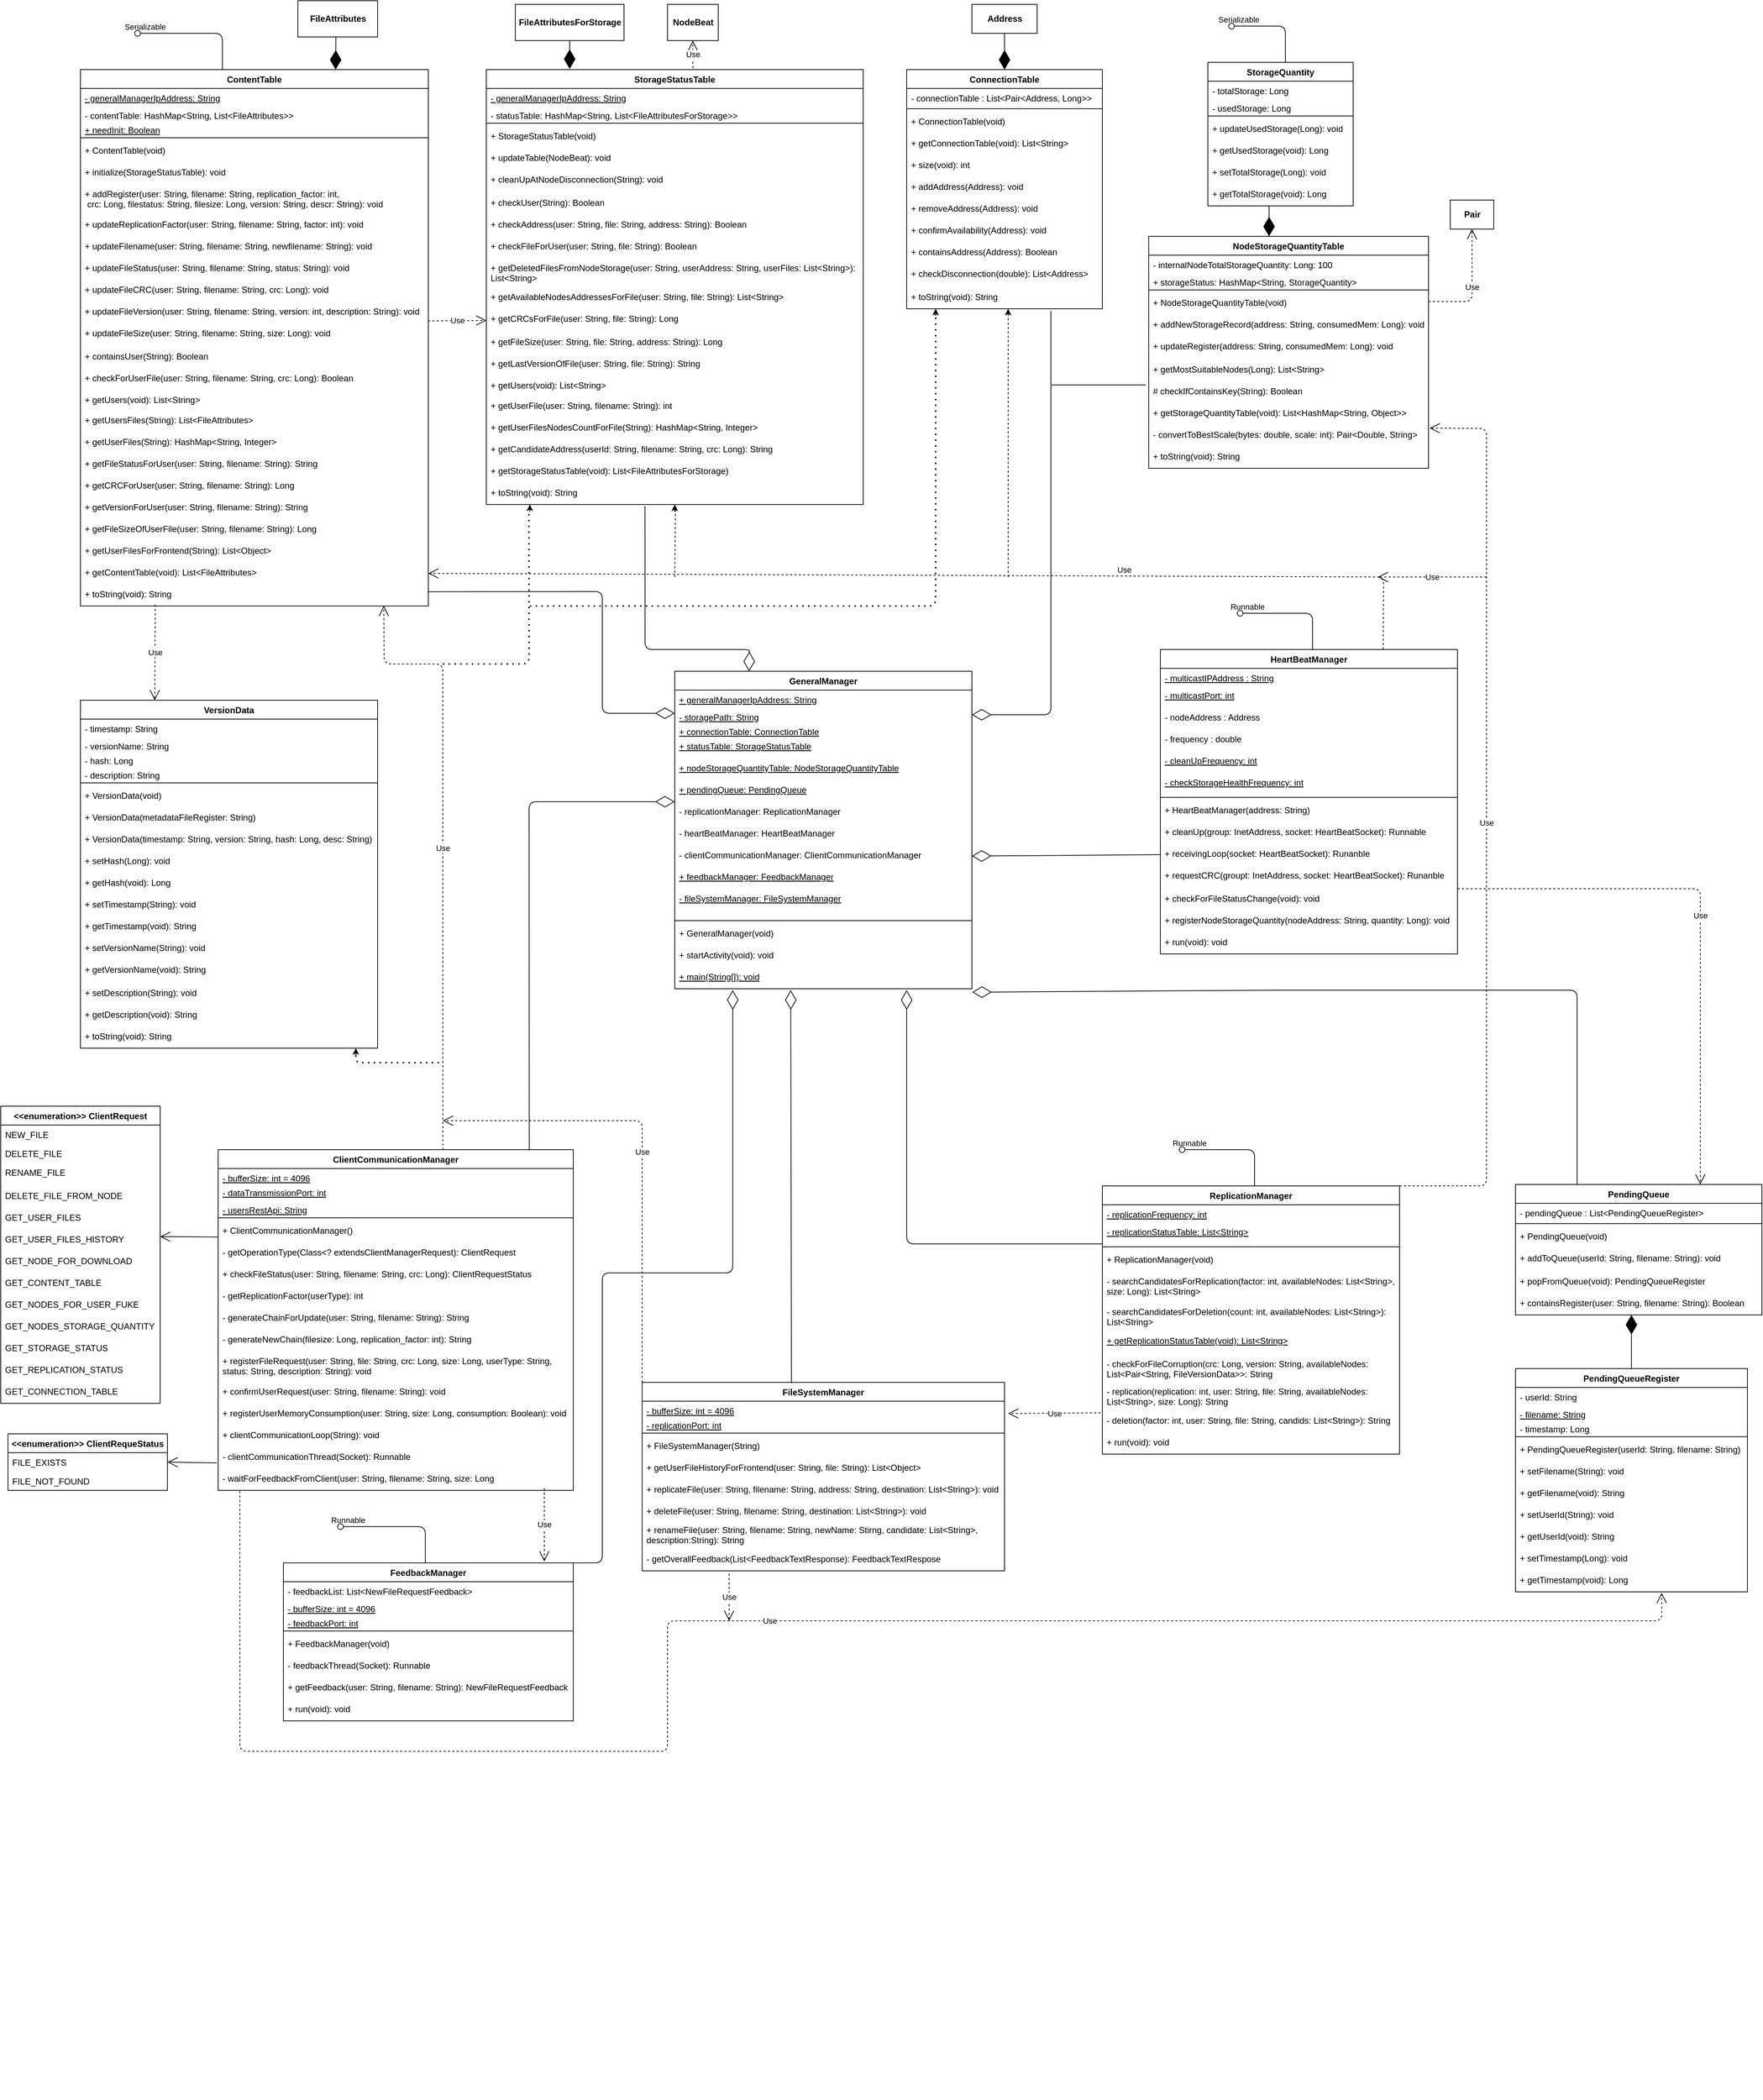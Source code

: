 <mxfile version="14.6.13" type="device"><diagram id="C5RBs43oDa-KdzZeNtuy" name="Page-1"><mxGraphModel dx="4740" dy="2773" grid="1" gridSize="10" guides="1" tooltips="1" connect="1" arrows="1" fold="1" page="1" pageScale="1" pageWidth="827" pageHeight="1169" math="0" shadow="0"><root><mxCell id="WIyWlLk6GJQsqaUBKTNV-0"/><mxCell id="WIyWlLk6GJQsqaUBKTNV-1" parent="WIyWlLk6GJQsqaUBKTNV-0"/><mxCell id="LAdZjZObFxrwDexfej0z-684" value="PendingQueue" style="swimlane;fontStyle=1;align=center;verticalAlign=top;childLayout=stackLayout;horizontal=1;startSize=26;horizontalStack=0;resizeParent=1;resizeParentMax=0;resizeLast=0;collapsible=1;marginBottom=0;" parent="WIyWlLk6GJQsqaUBKTNV-1" vertex="1"><mxGeometry x="2120" y="1638" width="340" height="180" as="geometry"><mxRectangle x="100" y="140" width="140" height="26" as="alternateBounds"/></mxGeometry></mxCell><mxCell id="LAdZjZObFxrwDexfej0z-685" value="- pendingQueue : List&lt;PendingQueueRegister&gt;" style="text;strokeColor=none;fillColor=none;align=left;verticalAlign=top;spacingLeft=4;spacingRight=4;overflow=hidden;rotatable=0;points=[[0,0.5],[1,0.5]];portConstraint=eastwest;fontStyle=0" parent="LAdZjZObFxrwDexfej0z-684" vertex="1"><mxGeometry y="26" width="340" height="24" as="geometry"/></mxCell><mxCell id="LAdZjZObFxrwDexfej0z-686" value="" style="line;strokeWidth=1;fillColor=none;align=left;verticalAlign=middle;spacingTop=-1;spacingLeft=3;spacingRight=3;rotatable=0;labelPosition=right;points=[];portConstraint=eastwest;fontStyle=0" parent="LAdZjZObFxrwDexfej0z-684" vertex="1"><mxGeometry y="50" width="340" height="8" as="geometry"/></mxCell><mxCell id="LAdZjZObFxrwDexfej0z-687" value="+ PendingQueue(void)" style="text;strokeColor=none;fillColor=none;align=left;verticalAlign=top;spacingLeft=4;spacingRight=4;overflow=hidden;rotatable=0;points=[[0,0.5],[1,0.5]];portConstraint=eastwest;fontStyle=0" parent="LAdZjZObFxrwDexfej0z-684" vertex="1"><mxGeometry y="58" width="340" height="30" as="geometry"/></mxCell><mxCell id="LAdZjZObFxrwDexfej0z-688" value="+ addToQueue(userId: String, filename: String): void" style="text;strokeColor=none;fillColor=none;align=left;verticalAlign=top;spacingLeft=4;spacingRight=4;overflow=hidden;rotatable=0;points=[[0,0.5],[1,0.5]];portConstraint=eastwest;fontStyle=0" parent="LAdZjZObFxrwDexfej0z-684" vertex="1"><mxGeometry y="88" width="340" height="32" as="geometry"/></mxCell><mxCell id="LAdZjZObFxrwDexfej0z-689" value="+ popFromQueue(void): PendingQueueRegister" style="text;strokeColor=none;fillColor=none;align=left;verticalAlign=top;spacingLeft=4;spacingRight=4;overflow=hidden;rotatable=0;points=[[0,0.5],[1,0.5]];portConstraint=eastwest;fontStyle=0" parent="LAdZjZObFxrwDexfej0z-684" vertex="1"><mxGeometry y="120" width="340" height="30" as="geometry"/></mxCell><mxCell id="LAdZjZObFxrwDexfej0z-690" value="+ containsRegister(user: String, filename: String): Boolean" style="text;strokeColor=none;fillColor=none;align=left;verticalAlign=top;spacingLeft=4;spacingRight=4;overflow=hidden;rotatable=0;points=[[0,0.5],[1,0.5]];portConstraint=eastwest;fontStyle=0" parent="LAdZjZObFxrwDexfej0z-684" vertex="1"><mxGeometry y="150" width="340" height="30" as="geometry"/></mxCell><mxCell id="LAdZjZObFxrwDexfej0z-721" value="VersionData" style="swimlane;fontStyle=1;align=center;verticalAlign=top;childLayout=stackLayout;horizontal=1;startSize=26;horizontalStack=0;resizeParent=1;resizeParentMax=0;resizeLast=0;collapsible=1;marginBottom=0;" parent="WIyWlLk6GJQsqaUBKTNV-1" vertex="1"><mxGeometry x="140" y="970" width="410" height="480" as="geometry"><mxRectangle x="100" y="140" width="140" height="26" as="alternateBounds"/></mxGeometry></mxCell><mxCell id="LAdZjZObFxrwDexfej0z-722" value="- timestamp: String" style="text;strokeColor=none;fillColor=none;align=left;verticalAlign=top;spacingLeft=4;spacingRight=4;overflow=hidden;rotatable=0;points=[[0,0.5],[1,0.5]];portConstraint=eastwest;" parent="LAdZjZObFxrwDexfej0z-721" vertex="1"><mxGeometry y="26" width="410" height="24" as="geometry"/></mxCell><mxCell id="LAdZjZObFxrwDexfej0z-723" value="- versionName: String" style="text;strokeColor=none;fillColor=none;align=left;verticalAlign=top;spacingLeft=4;spacingRight=4;overflow=hidden;rotatable=0;points=[[0,0.5],[1,0.5]];portConstraint=eastwest;" parent="LAdZjZObFxrwDexfej0z-721" vertex="1"><mxGeometry y="50" width="410" height="20" as="geometry"/></mxCell><mxCell id="LAdZjZObFxrwDexfej0z-724" value="- hash: Long" style="text;strokeColor=none;fillColor=none;align=left;verticalAlign=top;spacingLeft=4;spacingRight=4;overflow=hidden;rotatable=0;points=[[0,0.5],[1,0.5]];portConstraint=eastwest;" parent="LAdZjZObFxrwDexfej0z-721" vertex="1"><mxGeometry y="70" width="410" height="20" as="geometry"/></mxCell><mxCell id="LAdZjZObFxrwDexfej0z-725" value="- description: String" style="text;strokeColor=none;fillColor=none;align=left;verticalAlign=top;spacingLeft=4;spacingRight=4;overflow=hidden;rotatable=0;points=[[0,0.5],[1,0.5]];portConstraint=eastwest;" parent="LAdZjZObFxrwDexfej0z-721" vertex="1"><mxGeometry y="90" width="410" height="20" as="geometry"/></mxCell><mxCell id="LAdZjZObFxrwDexfej0z-728" value="" style="line;strokeWidth=1;fillColor=none;align=left;verticalAlign=middle;spacingTop=-1;spacingLeft=3;spacingRight=3;rotatable=0;labelPosition=right;points=[];portConstraint=eastwest;" parent="LAdZjZObFxrwDexfej0z-721" vertex="1"><mxGeometry y="110" width="410" height="8" as="geometry"/></mxCell><mxCell id="LAdZjZObFxrwDexfej0z-729" value="+ VersionData(void)" style="text;strokeColor=none;fillColor=none;align=left;verticalAlign=top;spacingLeft=4;spacingRight=4;overflow=hidden;rotatable=0;points=[[0,0.5],[1,0.5]];portConstraint=eastwest;" parent="LAdZjZObFxrwDexfej0z-721" vertex="1"><mxGeometry y="118" width="410" height="30" as="geometry"/></mxCell><mxCell id="LAdZjZObFxrwDexfej0z-730" value="+ VersionData(metadataFileRegister: String)" style="text;strokeColor=none;fillColor=none;align=left;verticalAlign=top;spacingLeft=4;spacingRight=4;overflow=hidden;rotatable=0;points=[[0,0.5],[1,0.5]];portConstraint=eastwest;" parent="LAdZjZObFxrwDexfej0z-721" vertex="1"><mxGeometry y="148" width="410" height="30" as="geometry"/></mxCell><mxCell id="LAdZjZObFxrwDexfej0z-731" value="+ VersionData(timestamp: String, version: String, hash: Long, desc: String)" style="text;strokeColor=none;fillColor=none;align=left;verticalAlign=top;spacingLeft=4;spacingRight=4;overflow=hidden;rotatable=0;points=[[0,0.5],[1,0.5]];portConstraint=eastwest;" parent="LAdZjZObFxrwDexfej0z-721" vertex="1"><mxGeometry y="178" width="410" height="30" as="geometry"/></mxCell><mxCell id="LAdZjZObFxrwDexfej0z-732" value="+ setHash(Long): void" style="text;strokeColor=none;fillColor=none;align=left;verticalAlign=top;spacingLeft=4;spacingRight=4;overflow=hidden;rotatable=0;points=[[0,0.5],[1,0.5]];portConstraint=eastwest;" parent="LAdZjZObFxrwDexfej0z-721" vertex="1"><mxGeometry y="208" width="410" height="30" as="geometry"/></mxCell><mxCell id="LAdZjZObFxrwDexfej0z-733" value="+ getHash(void): Long" style="text;strokeColor=none;fillColor=none;align=left;verticalAlign=top;spacingLeft=4;spacingRight=4;overflow=hidden;rotatable=0;points=[[0,0.5],[1,0.5]];portConstraint=eastwest;" parent="LAdZjZObFxrwDexfej0z-721" vertex="1"><mxGeometry y="238" width="410" height="30" as="geometry"/></mxCell><mxCell id="LAdZjZObFxrwDexfej0z-734" value="+ setTimestamp(String): void" style="text;strokeColor=none;fillColor=none;align=left;verticalAlign=top;spacingLeft=4;spacingRight=4;overflow=hidden;rotatable=0;points=[[0,0.5],[1,0.5]];portConstraint=eastwest;" parent="LAdZjZObFxrwDexfej0z-721" vertex="1"><mxGeometry y="268" width="410" height="30" as="geometry"/></mxCell><mxCell id="LAdZjZObFxrwDexfej0z-735" value="+ getTimestamp(void): String" style="text;strokeColor=none;fillColor=none;align=left;verticalAlign=top;spacingLeft=4;spacingRight=4;overflow=hidden;rotatable=0;points=[[0,0.5],[1,0.5]];portConstraint=eastwest;" parent="LAdZjZObFxrwDexfej0z-721" vertex="1"><mxGeometry y="298" width="410" height="30" as="geometry"/></mxCell><mxCell id="LAdZjZObFxrwDexfej0z-736" value="+ setVersionName(String): void" style="text;strokeColor=none;fillColor=none;align=left;verticalAlign=top;spacingLeft=4;spacingRight=4;overflow=hidden;rotatable=0;points=[[0,0.5],[1,0.5]];portConstraint=eastwest;" parent="LAdZjZObFxrwDexfej0z-721" vertex="1"><mxGeometry y="328" width="410" height="30" as="geometry"/></mxCell><mxCell id="LAdZjZObFxrwDexfej0z-737" value="+ getVersionName(void): String" style="text;strokeColor=none;fillColor=none;align=left;verticalAlign=top;spacingLeft=4;spacingRight=4;overflow=hidden;rotatable=0;points=[[0,0.5],[1,0.5]];portConstraint=eastwest;" parent="LAdZjZObFxrwDexfej0z-721" vertex="1"><mxGeometry y="358" width="410" height="32" as="geometry"/></mxCell><mxCell id="LAdZjZObFxrwDexfej0z-740" value="+ setDescription(String): void" style="text;strokeColor=none;fillColor=none;align=left;verticalAlign=top;spacingLeft=4;spacingRight=4;overflow=hidden;rotatable=0;points=[[0,0.5],[1,0.5]];portConstraint=eastwest;" parent="LAdZjZObFxrwDexfej0z-721" vertex="1"><mxGeometry y="390" width="410" height="30" as="geometry"/></mxCell><mxCell id="LAdZjZObFxrwDexfej0z-741" value="+ getDescription(void): String" style="text;strokeColor=none;fillColor=none;align=left;verticalAlign=top;spacingLeft=4;spacingRight=4;overflow=hidden;rotatable=0;points=[[0,0.5],[1,0.5]];portConstraint=eastwest;" parent="LAdZjZObFxrwDexfej0z-721" vertex="1"><mxGeometry y="420" width="410" height="30" as="geometry"/></mxCell><mxCell id="LAdZjZObFxrwDexfej0z-746" value="+ toString(void): String" style="text;strokeColor=none;fillColor=none;align=left;verticalAlign=top;spacingLeft=4;spacingRight=4;overflow=hidden;rotatable=0;points=[[0,0.5],[1,0.5]];portConstraint=eastwest;" parent="LAdZjZObFxrwDexfej0z-721" vertex="1"><mxGeometry y="450" width="410" height="30" as="geometry"/></mxCell><mxCell id="LAdZjZObFxrwDexfej0z-794" value="GeneralManager" style="swimlane;fontStyle=1;align=center;verticalAlign=top;childLayout=stackLayout;horizontal=1;startSize=26;horizontalStack=0;resizeParent=1;resizeParentMax=0;resizeLast=0;collapsible=1;marginBottom=0;" parent="WIyWlLk6GJQsqaUBKTNV-1" vertex="1"><mxGeometry x="960" y="930" width="410" height="438" as="geometry"><mxRectangle x="100" y="140" width="140" height="26" as="alternateBounds"/></mxGeometry></mxCell><mxCell id="LAdZjZObFxrwDexfej0z-795" value="+ generalManagerIpAddress: String" style="text;strokeColor=none;fillColor=none;align=left;verticalAlign=top;spacingLeft=4;spacingRight=4;overflow=hidden;rotatable=0;points=[[0,0.5],[1,0.5]];portConstraint=eastwest;fontStyle=4" parent="LAdZjZObFxrwDexfej0z-794" vertex="1"><mxGeometry y="26" width="410" height="24" as="geometry"/></mxCell><mxCell id="LAdZjZObFxrwDexfej0z-796" value="- storagePath: String" style="text;strokeColor=none;fillColor=none;align=left;verticalAlign=top;spacingLeft=4;spacingRight=4;overflow=hidden;rotatable=0;points=[[0,0.5],[1,0.5]];portConstraint=eastwest;fontStyle=4" parent="LAdZjZObFxrwDexfej0z-794" vertex="1"><mxGeometry y="50" width="410" height="20" as="geometry"/></mxCell><mxCell id="LAdZjZObFxrwDexfej0z-797" value="+ connectionTable: ConnectionTable" style="text;strokeColor=none;fillColor=none;align=left;verticalAlign=top;spacingLeft=4;spacingRight=4;overflow=hidden;rotatable=0;points=[[0,0.5],[1,0.5]];portConstraint=eastwest;fontStyle=4" parent="LAdZjZObFxrwDexfej0z-794" vertex="1"><mxGeometry y="70" width="410" height="20" as="geometry"/></mxCell><mxCell id="LAdZjZObFxrwDexfej0z-798" value="+ statusTable: StorageStatusTable" style="text;strokeColor=none;fillColor=none;align=left;verticalAlign=top;spacingLeft=4;spacingRight=4;overflow=hidden;rotatable=0;points=[[0,0.5],[1,0.5]];portConstraint=eastwest;fontStyle=4" parent="LAdZjZObFxrwDexfej0z-794" vertex="1"><mxGeometry y="90" width="410" height="30" as="geometry"/></mxCell><mxCell id="LAdZjZObFxrwDexfej0z-815" value="+ nodeStorageQuantityTable: NodeStorageQuantityTable" style="text;strokeColor=none;fillColor=none;align=left;verticalAlign=top;spacingLeft=4;spacingRight=4;overflow=hidden;rotatable=0;points=[[0,0.5],[1,0.5]];portConstraint=eastwest;fontStyle=4" parent="LAdZjZObFxrwDexfej0z-794" vertex="1"><mxGeometry y="120" width="410" height="30" as="geometry"/></mxCell><mxCell id="LAdZjZObFxrwDexfej0z-816" value="+ pendingQueue: PendingQueue" style="text;strokeColor=none;fillColor=none;align=left;verticalAlign=top;spacingLeft=4;spacingRight=4;overflow=hidden;rotatable=0;points=[[0,0.5],[1,0.5]];portConstraint=eastwest;fontStyle=4" parent="LAdZjZObFxrwDexfej0z-794" vertex="1"><mxGeometry y="150" width="410" height="30" as="geometry"/></mxCell><mxCell id="LAdZjZObFxrwDexfej0z-837" value="- replicationManager: ReplicationManager" style="text;strokeColor=none;fillColor=none;align=left;verticalAlign=top;spacingLeft=4;spacingRight=4;overflow=hidden;rotatable=0;points=[[0,0.5],[1,0.5]];portConstraint=eastwest;fontStyle=0" parent="LAdZjZObFxrwDexfej0z-794" vertex="1"><mxGeometry y="180" width="410" height="30" as="geometry"/></mxCell><mxCell id="LAdZjZObFxrwDexfej0z-838" value="- heartBeatManager: HeartBeatManager" style="text;strokeColor=none;fillColor=none;align=left;verticalAlign=top;spacingLeft=4;spacingRight=4;overflow=hidden;rotatable=0;points=[[0,0.5],[1,0.5]];portConstraint=eastwest;fontStyle=0" parent="LAdZjZObFxrwDexfej0z-794" vertex="1"><mxGeometry y="210" width="410" height="30" as="geometry"/></mxCell><mxCell id="LAdZjZObFxrwDexfej0z-839" value="- clientCommunicationManager: ClientCommunicationManager" style="text;strokeColor=none;fillColor=none;align=left;verticalAlign=top;spacingLeft=4;spacingRight=4;overflow=hidden;rotatable=0;points=[[0,0.5],[1,0.5]];portConstraint=eastwest;fontStyle=0" parent="LAdZjZObFxrwDexfej0z-794" vertex="1"><mxGeometry y="240" width="410" height="30" as="geometry"/></mxCell><mxCell id="HnUjPXPIOnZDo1E7rmYm-190" value="+ feedbackManager: FeedbackManager" style="text;strokeColor=none;fillColor=none;align=left;verticalAlign=top;spacingLeft=4;spacingRight=4;overflow=hidden;rotatable=0;points=[[0,0.5],[1,0.5]];portConstraint=eastwest;fontStyle=4" vertex="1" parent="LAdZjZObFxrwDexfej0z-794"><mxGeometry y="270" width="410" height="30" as="geometry"/></mxCell><mxCell id="HnUjPXPIOnZDo1E7rmYm-191" value="- fileSystemManager: FileSystemManager" style="text;strokeColor=none;fillColor=none;align=left;verticalAlign=top;spacingLeft=4;spacingRight=4;overflow=hidden;rotatable=0;points=[[0,0.5],[1,0.5]];portConstraint=eastwest;fontStyle=4" vertex="1" parent="LAdZjZObFxrwDexfej0z-794"><mxGeometry y="300" width="410" height="40" as="geometry"/></mxCell><mxCell id="LAdZjZObFxrwDexfej0z-799" value="" style="line;strokeWidth=1;fillColor=none;align=left;verticalAlign=middle;spacingTop=-1;spacingLeft=3;spacingRight=3;rotatable=0;labelPosition=right;points=[];portConstraint=eastwest;" parent="LAdZjZObFxrwDexfej0z-794" vertex="1"><mxGeometry y="340" width="410" height="8" as="geometry"/></mxCell><mxCell id="LAdZjZObFxrwDexfej0z-800" value="+ GeneralManager(void)" style="text;strokeColor=none;fillColor=none;align=left;verticalAlign=top;spacingLeft=4;spacingRight=4;overflow=hidden;rotatable=0;points=[[0,0.5],[1,0.5]];portConstraint=eastwest;" parent="LAdZjZObFxrwDexfej0z-794" vertex="1"><mxGeometry y="348" width="410" height="30" as="geometry"/></mxCell><mxCell id="LAdZjZObFxrwDexfej0z-801" value="+ startActivity(void): void" style="text;strokeColor=none;fillColor=none;align=left;verticalAlign=top;spacingLeft=4;spacingRight=4;overflow=hidden;rotatable=0;points=[[0,0.5],[1,0.5]];portConstraint=eastwest;" parent="LAdZjZObFxrwDexfej0z-794" vertex="1"><mxGeometry y="378" width="410" height="30" as="geometry"/></mxCell><mxCell id="LAdZjZObFxrwDexfej0z-802" value="+ main(String[]): void" style="text;strokeColor=none;fillColor=none;align=left;verticalAlign=top;spacingLeft=4;spacingRight=4;overflow=hidden;rotatable=0;points=[[0,0.5],[1,0.5]];portConstraint=eastwest;fontStyle=4" parent="LAdZjZObFxrwDexfej0z-794" vertex="1"><mxGeometry y="408" width="410" height="30" as="geometry"/></mxCell><mxCell id="HnUjPXPIOnZDo1E7rmYm-504" value="" style="endArrow=diamondThin;endFill=0;endSize=24;html=1;exitX=1;exitY=0;exitDx=0;exitDy=0;" edge="1" parent="LAdZjZObFxrwDexfej0z-794" source="HnUjPXPIOnZDo1E7rmYm-466"><mxGeometry width="160" relative="1" as="geometry"><mxPoint x="-80" y="709" as="sourcePoint"/><mxPoint x="80" y="440" as="targetPoint"/><Array as="points"><mxPoint x="-100" y="1230"/><mxPoint x="-100" y="830"/><mxPoint x="80" y="830"/></Array></mxGeometry></mxCell><mxCell id="HnUjPXPIOnZDo1E7rmYm-157" value="ClientCommunicationManager" style="swimlane;fontStyle=1;align=center;verticalAlign=top;childLayout=stackLayout;horizontal=1;startSize=26;horizontalStack=0;resizeParent=1;resizeParentMax=0;resizeLast=0;collapsible=1;marginBottom=0;" vertex="1" parent="WIyWlLk6GJQsqaUBKTNV-1"><mxGeometry x="330" y="1590" width="490" height="470" as="geometry"><mxRectangle x="100" y="140" width="140" height="26" as="alternateBounds"/></mxGeometry></mxCell><mxCell id="HnUjPXPIOnZDo1E7rmYm-161" value="- bufferSize: int = 4096" style="text;strokeColor=none;fillColor=none;align=left;verticalAlign=top;spacingLeft=4;spacingRight=4;overflow=hidden;rotatable=0;points=[[0,0.5],[1,0.5]];portConstraint=eastwest;fontStyle=4" vertex="1" parent="HnUjPXPIOnZDo1E7rmYm-157"><mxGeometry y="26" width="490" height="20" as="geometry"/></mxCell><mxCell id="HnUjPXPIOnZDo1E7rmYm-158" value="- dataTransmissionPort: int" style="text;strokeColor=none;fillColor=none;align=left;verticalAlign=top;spacingLeft=4;spacingRight=4;overflow=hidden;rotatable=0;points=[[0,0.5],[1,0.5]];portConstraint=eastwest;fontStyle=4" vertex="1" parent="HnUjPXPIOnZDo1E7rmYm-157"><mxGeometry y="46" width="490" height="24" as="geometry"/></mxCell><mxCell id="HnUjPXPIOnZDo1E7rmYm-159" value="- usersRestApi: String" style="text;strokeColor=none;fillColor=none;align=left;verticalAlign=top;spacingLeft=4;spacingRight=4;overflow=hidden;rotatable=0;points=[[0,0.5],[1,0.5]];portConstraint=eastwest;fontStyle=4" vertex="1" parent="HnUjPXPIOnZDo1E7rmYm-157"><mxGeometry y="70" width="490" height="20" as="geometry"/></mxCell><mxCell id="HnUjPXPIOnZDo1E7rmYm-167" value="" style="line;strokeWidth=1;fillColor=none;align=left;verticalAlign=middle;spacingTop=-1;spacingLeft=3;spacingRight=3;rotatable=0;labelPosition=right;points=[];portConstraint=eastwest;" vertex="1" parent="HnUjPXPIOnZDo1E7rmYm-157"><mxGeometry y="90" width="490" height="8" as="geometry"/></mxCell><mxCell id="HnUjPXPIOnZDo1E7rmYm-168" value="+ ClientCommunicationManager()" style="text;strokeColor=none;fillColor=none;align=left;verticalAlign=top;spacingLeft=4;spacingRight=4;overflow=hidden;rotatable=0;points=[[0,0.5],[1,0.5]];portConstraint=eastwest;" vertex="1" parent="HnUjPXPIOnZDo1E7rmYm-157"><mxGeometry y="98" width="490" height="30" as="geometry"/></mxCell><mxCell id="HnUjPXPIOnZDo1E7rmYm-169" value="- getOperationType(Class&lt;? extendsClientManagerRequest): ClientRequest" style="text;strokeColor=none;fillColor=none;align=left;verticalAlign=top;spacingLeft=4;spacingRight=4;overflow=hidden;rotatable=0;points=[[0,0.5],[1,0.5]];portConstraint=eastwest;" vertex="1" parent="HnUjPXPIOnZDo1E7rmYm-157"><mxGeometry y="128" width="490" height="30" as="geometry"/></mxCell><mxCell id="HnUjPXPIOnZDo1E7rmYm-170" value="+ checkFileStatus(user: String, filename: String, crc: Long): ClientRequestStatus" style="text;strokeColor=none;fillColor=none;align=left;verticalAlign=top;spacingLeft=4;spacingRight=4;overflow=hidden;rotatable=0;points=[[0,0.5],[1,0.5]];portConstraint=eastwest;fontStyle=0" vertex="1" parent="HnUjPXPIOnZDo1E7rmYm-157"><mxGeometry y="158" width="490" height="30" as="geometry"/></mxCell><mxCell id="HnUjPXPIOnZDo1E7rmYm-171" value="- getReplicationFactor(userType): int" style="text;strokeColor=none;fillColor=none;align=left;verticalAlign=top;spacingLeft=4;spacingRight=4;overflow=hidden;rotatable=0;points=[[0,0.5],[1,0.5]];portConstraint=eastwest;fontStyle=0" vertex="1" parent="HnUjPXPIOnZDo1E7rmYm-157"><mxGeometry y="188" width="490" height="30" as="geometry"/></mxCell><mxCell id="HnUjPXPIOnZDo1E7rmYm-172" value="- generateChainForUpdate(user: String, filename: String): String" style="text;strokeColor=none;fillColor=none;align=left;verticalAlign=top;spacingLeft=4;spacingRight=4;overflow=hidden;rotatable=0;points=[[0,0.5],[1,0.5]];portConstraint=eastwest;fontStyle=0" vertex="1" parent="HnUjPXPIOnZDo1E7rmYm-157"><mxGeometry y="218" width="490" height="30" as="geometry"/></mxCell><mxCell id="HnUjPXPIOnZDo1E7rmYm-173" value="- generateNewChain(filesize: Long, replication_factor: int): String" style="text;strokeColor=none;fillColor=none;align=left;verticalAlign=top;spacingLeft=4;spacingRight=4;overflow=hidden;rotatable=0;points=[[0,0.5],[1,0.5]];portConstraint=eastwest;" vertex="1" parent="HnUjPXPIOnZDo1E7rmYm-157"><mxGeometry y="248" width="490" height="30" as="geometry"/></mxCell><mxCell id="HnUjPXPIOnZDo1E7rmYm-174" value="+ registerFileRequest(user: String, file: String, crc: Long, size: Long, userType: String,&#10;status: String, description: String): void" style="text;strokeColor=none;fillColor=none;align=left;verticalAlign=top;spacingLeft=4;spacingRight=4;overflow=hidden;rotatable=0;points=[[0,0.5],[1,0.5]];portConstraint=eastwest;" vertex="1" parent="HnUjPXPIOnZDo1E7rmYm-157"><mxGeometry y="278" width="490" height="42" as="geometry"/></mxCell><mxCell id="HnUjPXPIOnZDo1E7rmYm-175" value="+ confirmUserRequest(user: String, filename: String): void" style="text;strokeColor=none;fillColor=none;align=left;verticalAlign=top;spacingLeft=4;spacingRight=4;overflow=hidden;rotatable=0;points=[[0,0.5],[1,0.5]];portConstraint=eastwest;" vertex="1" parent="HnUjPXPIOnZDo1E7rmYm-157"><mxGeometry y="320" width="490" height="30" as="geometry"/></mxCell><mxCell id="HnUjPXPIOnZDo1E7rmYm-462" value="+ registerUserMemoryConsumption(user: String, size: Long, consumption: Boolean): void" style="text;strokeColor=none;fillColor=none;align=left;verticalAlign=top;spacingLeft=4;spacingRight=4;overflow=hidden;rotatable=0;points=[[0,0.5],[1,0.5]];portConstraint=eastwest;" vertex="1" parent="HnUjPXPIOnZDo1E7rmYm-157"><mxGeometry y="350" width="490" height="30" as="geometry"/></mxCell><mxCell id="HnUjPXPIOnZDo1E7rmYm-463" value="+ clientCommunicationLoop(String): void" style="text;strokeColor=none;fillColor=none;align=left;verticalAlign=top;spacingLeft=4;spacingRight=4;overflow=hidden;rotatable=0;points=[[0,0.5],[1,0.5]];portConstraint=eastwest;" vertex="1" parent="HnUjPXPIOnZDo1E7rmYm-157"><mxGeometry y="380" width="490" height="30" as="geometry"/></mxCell><mxCell id="HnUjPXPIOnZDo1E7rmYm-464" value="- clientCommunicationThread(Socket): Runnable" style="text;strokeColor=none;fillColor=none;align=left;verticalAlign=top;spacingLeft=4;spacingRight=4;overflow=hidden;rotatable=0;points=[[0,0.5],[1,0.5]];portConstraint=eastwest;" vertex="1" parent="HnUjPXPIOnZDo1E7rmYm-157"><mxGeometry y="410" width="490" height="30" as="geometry"/></mxCell><mxCell id="HnUjPXPIOnZDo1E7rmYm-465" value="- waitForFeedbackFromClient(user: String, filename: String, size: Long" style="text;strokeColor=none;fillColor=none;align=left;verticalAlign=top;spacingLeft=4;spacingRight=4;overflow=hidden;rotatable=0;points=[[0,0.5],[1,0.5]];portConstraint=eastwest;" vertex="1" parent="HnUjPXPIOnZDo1E7rmYm-157"><mxGeometry y="440" width="490" height="30" as="geometry"/></mxCell><mxCell id="HnUjPXPIOnZDo1E7rmYm-181" value="" style="group" vertex="1" connectable="0" parent="WIyWlLk6GJQsqaUBKTNV-1"><mxGeometry x="915" y="1861" width="500" height="320" as="geometry"/></mxCell><mxCell id="HnUjPXPIOnZDo1E7rmYm-133" value="FileSystemManager" style="swimlane;fontStyle=1;align=center;verticalAlign=top;childLayout=stackLayout;horizontal=1;startSize=26;horizontalStack=0;resizeParent=1;resizeParentMax=0;resizeLast=0;collapsible=1;marginBottom=0;" vertex="1" parent="HnUjPXPIOnZDo1E7rmYm-181"><mxGeometry y="50" width="500" height="260" as="geometry"><mxRectangle x="100" y="140" width="140" height="26" as="alternateBounds"/></mxGeometry></mxCell><mxCell id="HnUjPXPIOnZDo1E7rmYm-135" value="- bufferSize: int = 4096" style="text;strokeColor=none;fillColor=none;align=left;verticalAlign=top;spacingLeft=4;spacingRight=4;overflow=hidden;rotatable=0;points=[[0,0.5],[1,0.5]];portConstraint=eastwest;fontStyle=4" vertex="1" parent="HnUjPXPIOnZDo1E7rmYm-133"><mxGeometry y="26" width="500" height="20" as="geometry"/></mxCell><mxCell id="HnUjPXPIOnZDo1E7rmYm-136" value="- replicationPort: int" style="text;strokeColor=none;fillColor=none;align=left;verticalAlign=top;spacingLeft=4;spacingRight=4;overflow=hidden;rotatable=0;points=[[0,0.5],[1,0.5]];portConstraint=eastwest;fontStyle=4" vertex="1" parent="HnUjPXPIOnZDo1E7rmYm-133"><mxGeometry y="46" width="500" height="20" as="geometry"/></mxCell><mxCell id="HnUjPXPIOnZDo1E7rmYm-143" value="" style="line;strokeWidth=1;fillColor=none;align=left;verticalAlign=middle;spacingTop=-1;spacingLeft=3;spacingRight=3;rotatable=0;labelPosition=right;points=[];portConstraint=eastwest;" vertex="1" parent="HnUjPXPIOnZDo1E7rmYm-133"><mxGeometry y="66" width="500" height="8" as="geometry"/></mxCell><mxCell id="HnUjPXPIOnZDo1E7rmYm-144" value="+ FileSystemManager(String)" style="text;strokeColor=none;fillColor=none;align=left;verticalAlign=top;spacingLeft=4;spacingRight=4;overflow=hidden;rotatable=0;points=[[0,0.5],[1,0.5]];portConstraint=eastwest;" vertex="1" parent="HnUjPXPIOnZDo1E7rmYm-133"><mxGeometry y="74" width="500" height="30" as="geometry"/></mxCell><mxCell id="HnUjPXPIOnZDo1E7rmYm-145" value="+ getUserFileHistoryForFrontend(user: String, file: String): List&lt;Object&gt;" style="text;strokeColor=none;fillColor=none;align=left;verticalAlign=top;spacingLeft=4;spacingRight=4;overflow=hidden;rotatable=0;points=[[0,0.5],[1,0.5]];portConstraint=eastwest;" vertex="1" parent="HnUjPXPIOnZDo1E7rmYm-133"><mxGeometry y="104" width="500" height="30" as="geometry"/></mxCell><mxCell id="HnUjPXPIOnZDo1E7rmYm-146" value="+ replicateFile(user: String, filename: String, address: String, destination: List&lt;String&gt;): void" style="text;strokeColor=none;fillColor=none;align=left;verticalAlign=top;spacingLeft=4;spacingRight=4;overflow=hidden;rotatable=0;points=[[0,0.5],[1,0.5]];portConstraint=eastwest;fontStyle=0" vertex="1" parent="HnUjPXPIOnZDo1E7rmYm-133"><mxGeometry y="134" width="500" height="30" as="geometry"/></mxCell><mxCell id="HnUjPXPIOnZDo1E7rmYm-147" value="+ deleteFile(user: String, filename: String, destination: List&lt;String&gt;): void" style="text;strokeColor=none;fillColor=none;align=left;verticalAlign=top;spacingLeft=4;spacingRight=4;overflow=hidden;rotatable=0;points=[[0,0.5],[1,0.5]];portConstraint=eastwest;" vertex="1" parent="HnUjPXPIOnZDo1E7rmYm-133"><mxGeometry y="164" width="500" height="26" as="geometry"/></mxCell><mxCell id="HnUjPXPIOnZDo1E7rmYm-500" value="+ renameFile(user: String, filename: String, newName: Stirng, candidate: List&lt;String&gt;,&#10;description:String): String" style="text;strokeColor=none;fillColor=none;align=left;verticalAlign=top;spacingLeft=4;spacingRight=4;overflow=hidden;rotatable=0;points=[[0,0.5],[1,0.5]];portConstraint=eastwest;" vertex="1" parent="HnUjPXPIOnZDo1E7rmYm-133"><mxGeometry y="190" width="500" height="40" as="geometry"/></mxCell><mxCell id="HnUjPXPIOnZDo1E7rmYm-501" value="- getOverallFeedback(List&lt;FeedbackTextResponse): FeedbackTextRespose" style="text;strokeColor=none;fillColor=none;align=left;verticalAlign=top;spacingLeft=4;spacingRight=4;overflow=hidden;rotatable=0;points=[[0,0.5],[1,0.5]];portConstraint=eastwest;" vertex="1" parent="HnUjPXPIOnZDo1E7rmYm-133"><mxGeometry y="230" width="500" height="30" as="geometry"/></mxCell><mxCell id="HnUjPXPIOnZDo1E7rmYm-187" value="" style="endArrow=diamondThin;endFill=0;endSize=24;html=1;exitX=0;exitY=0.5;exitDx=0;exitDy=0;entryX=1;entryY=0.5;entryDx=0;entryDy=0;" edge="1" parent="WIyWlLk6GJQsqaUBKTNV-1" source="HnUjPXPIOnZDo1E7rmYm-39" target="LAdZjZObFxrwDexfej0z-839"><mxGeometry width="160" relative="1" as="geometry"><mxPoint x="1440" y="1790" as="sourcePoint"/><mxPoint x="1600" y="1790" as="targetPoint"/></mxGeometry></mxCell><mxCell id="HnUjPXPIOnZDo1E7rmYm-194" value="PendingQueueRegister" style="swimlane;fontStyle=1;align=center;verticalAlign=top;childLayout=stackLayout;horizontal=1;startSize=26;horizontalStack=0;resizeParent=1;resizeParentMax=0;resizeLast=0;collapsible=1;marginBottom=0;" vertex="1" parent="WIyWlLk6GJQsqaUBKTNV-1"><mxGeometry x="2120" y="1892" width="320" height="308" as="geometry"><mxRectangle x="100" y="140" width="140" height="26" as="alternateBounds"/></mxGeometry></mxCell><mxCell id="HnUjPXPIOnZDo1E7rmYm-195" value="- userId: String" style="text;strokeColor=none;fillColor=none;align=left;verticalAlign=top;spacingLeft=4;spacingRight=4;overflow=hidden;rotatable=0;points=[[0,0.5],[1,0.5]];portConstraint=eastwest;fontStyle=0" vertex="1" parent="HnUjPXPIOnZDo1E7rmYm-194"><mxGeometry y="26" width="320" height="24" as="geometry"/></mxCell><mxCell id="HnUjPXPIOnZDo1E7rmYm-196" value="- filename: String" style="text;strokeColor=none;fillColor=none;align=left;verticalAlign=top;spacingLeft=4;spacingRight=4;overflow=hidden;rotatable=0;points=[[0,0.5],[1,0.5]];portConstraint=eastwest;fontStyle=4" vertex="1" parent="HnUjPXPIOnZDo1E7rmYm-194"><mxGeometry y="50" width="320" height="20" as="geometry"/></mxCell><mxCell id="HnUjPXPIOnZDo1E7rmYm-197" value="- timestamp: Long" style="text;strokeColor=none;fillColor=none;align=left;verticalAlign=top;spacingLeft=4;spacingRight=4;overflow=hidden;rotatable=0;points=[[0,0.5],[1,0.5]];portConstraint=eastwest;fontStyle=0" vertex="1" parent="HnUjPXPIOnZDo1E7rmYm-194"><mxGeometry y="70" width="320" height="20" as="geometry"/></mxCell><mxCell id="HnUjPXPIOnZDo1E7rmYm-201" value="" style="line;strokeWidth=1;fillColor=none;align=left;verticalAlign=middle;spacingTop=-1;spacingLeft=3;spacingRight=3;rotatable=0;labelPosition=right;points=[];portConstraint=eastwest;" vertex="1" parent="HnUjPXPIOnZDo1E7rmYm-194"><mxGeometry y="90" width="320" height="8" as="geometry"/></mxCell><mxCell id="HnUjPXPIOnZDo1E7rmYm-202" value="+ PendingQueueRegister(userId: String, filename: String)" style="text;strokeColor=none;fillColor=none;align=left;verticalAlign=top;spacingLeft=4;spacingRight=4;overflow=hidden;rotatable=0;points=[[0,0.5],[1,0.5]];portConstraint=eastwest;" vertex="1" parent="HnUjPXPIOnZDo1E7rmYm-194"><mxGeometry y="98" width="320" height="30" as="geometry"/></mxCell><mxCell id="HnUjPXPIOnZDo1E7rmYm-203" value="+ setFilename(String): void" style="text;strokeColor=none;fillColor=none;align=left;verticalAlign=top;spacingLeft=4;spacingRight=4;overflow=hidden;rotatable=0;points=[[0,0.5],[1,0.5]];portConstraint=eastwest;" vertex="1" parent="HnUjPXPIOnZDo1E7rmYm-194"><mxGeometry y="128" width="320" height="30" as="geometry"/></mxCell><mxCell id="HnUjPXPIOnZDo1E7rmYm-204" value="+ getFilename(void): String" style="text;strokeColor=none;fillColor=none;align=left;verticalAlign=top;spacingLeft=4;spacingRight=4;overflow=hidden;rotatable=0;points=[[0,0.5],[1,0.5]];portConstraint=eastwest;fontStyle=0" vertex="1" parent="HnUjPXPIOnZDo1E7rmYm-194"><mxGeometry y="158" width="320" height="30" as="geometry"/></mxCell><mxCell id="HnUjPXPIOnZDo1E7rmYm-205" value="+ setUserId(String): void" style="text;strokeColor=none;fillColor=none;align=left;verticalAlign=top;spacingLeft=4;spacingRight=4;overflow=hidden;rotatable=0;points=[[0,0.5],[1,0.5]];portConstraint=eastwest;fontStyle=0" vertex="1" parent="HnUjPXPIOnZDo1E7rmYm-194"><mxGeometry y="188" width="320" height="30" as="geometry"/></mxCell><mxCell id="HnUjPXPIOnZDo1E7rmYm-206" value="+ getUserId(void): String" style="text;strokeColor=none;fillColor=none;align=left;verticalAlign=top;spacingLeft=4;spacingRight=4;overflow=hidden;rotatable=0;points=[[0,0.5],[1,0.5]];portConstraint=eastwest;fontStyle=0" vertex="1" parent="HnUjPXPIOnZDo1E7rmYm-194"><mxGeometry y="218" width="320" height="30" as="geometry"/></mxCell><mxCell id="HnUjPXPIOnZDo1E7rmYm-207" value="+ setTimestamp(Long): void" style="text;strokeColor=none;fillColor=none;align=left;verticalAlign=top;spacingLeft=4;spacingRight=4;overflow=hidden;rotatable=0;points=[[0,0.5],[1,0.5]];portConstraint=eastwest;" vertex="1" parent="HnUjPXPIOnZDo1E7rmYm-194"><mxGeometry y="248" width="320" height="30" as="geometry"/></mxCell><mxCell id="HnUjPXPIOnZDo1E7rmYm-208" value="+ getTimestamp(void): Long" style="text;strokeColor=none;fillColor=none;align=left;verticalAlign=top;spacingLeft=4;spacingRight=4;overflow=hidden;rotatable=0;points=[[0,0.5],[1,0.5]];portConstraint=eastwest;" vertex="1" parent="HnUjPXPIOnZDo1E7rmYm-194"><mxGeometry y="278" width="320" height="30" as="geometry"/></mxCell><mxCell id="HnUjPXPIOnZDo1E7rmYm-210" value="" style="endArrow=diamondThin;endFill=1;endSize=24;html=1;exitX=0.5;exitY=0;exitDx=0;exitDy=0;" edge="1" parent="WIyWlLk6GJQsqaUBKTNV-1" source="HnUjPXPIOnZDo1E7rmYm-194"><mxGeometry width="160" relative="1" as="geometry"><mxPoint x="2120" y="1818" as="sourcePoint"/><mxPoint x="2280" y="1818" as="targetPoint"/></mxGeometry></mxCell><mxCell id="HnUjPXPIOnZDo1E7rmYm-240" value="ContentTable" style="swimlane;fontStyle=1;align=center;verticalAlign=top;childLayout=stackLayout;horizontal=1;startSize=26;horizontalStack=0;resizeParent=1;resizeParentMax=0;resizeLast=0;collapsible=1;marginBottom=0;" vertex="1" parent="WIyWlLk6GJQsqaUBKTNV-1"><mxGeometry x="140" y="100" width="480" height="740" as="geometry"><mxRectangle x="100" y="140" width="140" height="26" as="alternateBounds"/></mxGeometry></mxCell><mxCell id="HnUjPXPIOnZDo1E7rmYm-241" value="- generalManagerIpAddress: String" style="text;strokeColor=none;fillColor=none;align=left;verticalAlign=top;spacingLeft=4;spacingRight=4;overflow=hidden;rotatable=0;points=[[0,0.5],[1,0.5]];portConstraint=eastwest;fontStyle=4" vertex="1" parent="HnUjPXPIOnZDo1E7rmYm-240"><mxGeometry y="26" width="480" height="24" as="geometry"/></mxCell><mxCell id="HnUjPXPIOnZDo1E7rmYm-242" value="- contentTable: HashMap&lt;String, List&lt;FileAttributes&gt;&gt;" style="text;strokeColor=none;fillColor=none;align=left;verticalAlign=top;spacingLeft=4;spacingRight=4;overflow=hidden;rotatable=0;points=[[0,0.5],[1,0.5]];portConstraint=eastwest;fontStyle=0" vertex="1" parent="HnUjPXPIOnZDo1E7rmYm-240"><mxGeometry y="50" width="480" height="20" as="geometry"/></mxCell><mxCell id="HnUjPXPIOnZDo1E7rmYm-243" value="+ needInit: Boolean" style="text;strokeColor=none;fillColor=none;align=left;verticalAlign=top;spacingLeft=4;spacingRight=4;overflow=hidden;rotatable=0;points=[[0,0.5],[1,0.5]];portConstraint=eastwest;fontStyle=4" vertex="1" parent="HnUjPXPIOnZDo1E7rmYm-240"><mxGeometry y="70" width="480" height="20" as="geometry"/></mxCell><mxCell id="HnUjPXPIOnZDo1E7rmYm-252" value="" style="line;strokeWidth=1;fillColor=none;align=left;verticalAlign=middle;spacingTop=-1;spacingLeft=3;spacingRight=3;rotatable=0;labelPosition=right;points=[];portConstraint=eastwest;" vertex="1" parent="HnUjPXPIOnZDo1E7rmYm-240"><mxGeometry y="90" width="480" height="8" as="geometry"/></mxCell><mxCell id="HnUjPXPIOnZDo1E7rmYm-253" value="+ ContentTable(void)" style="text;strokeColor=none;fillColor=none;align=left;verticalAlign=top;spacingLeft=4;spacingRight=4;overflow=hidden;rotatable=0;points=[[0,0.5],[1,0.5]];portConstraint=eastwest;" vertex="1" parent="HnUjPXPIOnZDo1E7rmYm-240"><mxGeometry y="98" width="480" height="30" as="geometry"/></mxCell><mxCell id="HnUjPXPIOnZDo1E7rmYm-254" value="+ initialize(StorageStatusTable): void" style="text;strokeColor=none;fillColor=none;align=left;verticalAlign=top;spacingLeft=4;spacingRight=4;overflow=hidden;rotatable=0;points=[[0,0.5],[1,0.5]];portConstraint=eastwest;" vertex="1" parent="HnUjPXPIOnZDo1E7rmYm-240"><mxGeometry y="128" width="480" height="30" as="geometry"/></mxCell><mxCell id="HnUjPXPIOnZDo1E7rmYm-255" value="+ addRegister(user: String, filename: String, replication_factor: int,&#10; crc: Long, filestatus: String, filesize: Long, version: String, descr: String): void" style="text;strokeColor=none;fillColor=none;align=left;verticalAlign=top;spacingLeft=4;spacingRight=4;overflow=hidden;rotatable=0;points=[[0,0.5],[1,0.5]];portConstraint=eastwest;" vertex="1" parent="HnUjPXPIOnZDo1E7rmYm-240"><mxGeometry y="158" width="480" height="42" as="geometry"/></mxCell><mxCell id="HnUjPXPIOnZDo1E7rmYm-256" value="+ updateReplicationFactor(user: String, filename: String, factor: int): void" style="text;strokeColor=none;fillColor=none;align=left;verticalAlign=top;spacingLeft=4;spacingRight=4;overflow=hidden;rotatable=0;points=[[0,0.5],[1,0.5]];portConstraint=eastwest;" vertex="1" parent="HnUjPXPIOnZDo1E7rmYm-240"><mxGeometry y="200" width="480" height="30" as="geometry"/></mxCell><mxCell id="HnUjPXPIOnZDo1E7rmYm-257" value="+ updateFilename(user: String, filename: String, newfilename: String): void" style="text;strokeColor=none;fillColor=none;align=left;verticalAlign=top;spacingLeft=4;spacingRight=4;overflow=hidden;rotatable=0;points=[[0,0.5],[1,0.5]];portConstraint=eastwest;" vertex="1" parent="HnUjPXPIOnZDo1E7rmYm-240"><mxGeometry y="230" width="480" height="30" as="geometry"/></mxCell><mxCell id="HnUjPXPIOnZDo1E7rmYm-258" value="+ updateFileStatus(user: String, filename: String, status: String): void" style="text;strokeColor=none;fillColor=none;align=left;verticalAlign=top;spacingLeft=4;spacingRight=4;overflow=hidden;rotatable=0;points=[[0,0.5],[1,0.5]];portConstraint=eastwest;" vertex="1" parent="HnUjPXPIOnZDo1E7rmYm-240"><mxGeometry y="260" width="480" height="30" as="geometry"/></mxCell><mxCell id="HnUjPXPIOnZDo1E7rmYm-259" value="+ updateFileCRC(user: String, filename: String, crc: Long): void" style="text;strokeColor=none;fillColor=none;align=left;verticalAlign=top;spacingLeft=4;spacingRight=4;overflow=hidden;rotatable=0;points=[[0,0.5],[1,0.5]];portConstraint=eastwest;" vertex="1" parent="HnUjPXPIOnZDo1E7rmYm-240"><mxGeometry y="290" width="480" height="30" as="geometry"/></mxCell><mxCell id="HnUjPXPIOnZDo1E7rmYm-260" value="+ updateFileVersion(user: String, filename: String, version: int, description: String): void" style="text;strokeColor=none;fillColor=none;align=left;verticalAlign=top;spacingLeft=4;spacingRight=4;overflow=hidden;rotatable=0;points=[[0,0.5],[1,0.5]];portConstraint=eastwest;" vertex="1" parent="HnUjPXPIOnZDo1E7rmYm-240"><mxGeometry y="320" width="480" height="30" as="geometry"/></mxCell><mxCell id="HnUjPXPIOnZDo1E7rmYm-261" value="+ updateFileSize(user: String, filename: String, size: Long): void" style="text;strokeColor=none;fillColor=none;align=left;verticalAlign=top;spacingLeft=4;spacingRight=4;overflow=hidden;rotatable=0;points=[[0,0.5],[1,0.5]];portConstraint=eastwest;" vertex="1" parent="HnUjPXPIOnZDo1E7rmYm-240"><mxGeometry y="350" width="480" height="32" as="geometry"/></mxCell><mxCell id="HnUjPXPIOnZDo1E7rmYm-262" value="+ containsUser(String): Boolean" style="text;strokeColor=none;fillColor=none;align=left;verticalAlign=top;spacingLeft=4;spacingRight=4;overflow=hidden;rotatable=0;points=[[0,0.5],[1,0.5]];portConstraint=eastwest;" vertex="1" parent="HnUjPXPIOnZDo1E7rmYm-240"><mxGeometry y="382" width="480" height="30" as="geometry"/></mxCell><mxCell id="HnUjPXPIOnZDo1E7rmYm-263" value="+ checkForUserFile(user: String, filename: String, crc: Long): Boolean" style="text;strokeColor=none;fillColor=none;align=left;verticalAlign=top;spacingLeft=4;spacingRight=4;overflow=hidden;rotatable=0;points=[[0,0.5],[1,0.5]];portConstraint=eastwest;" vertex="1" parent="HnUjPXPIOnZDo1E7rmYm-240"><mxGeometry y="412" width="480" height="30" as="geometry"/></mxCell><mxCell id="HnUjPXPIOnZDo1E7rmYm-264" value="+ getUsers(void): List&lt;String&gt;" style="text;strokeColor=none;fillColor=none;align=left;verticalAlign=top;spacingLeft=4;spacingRight=4;overflow=hidden;rotatable=0;points=[[0,0.5],[1,0.5]];portConstraint=eastwest;" vertex="1" parent="HnUjPXPIOnZDo1E7rmYm-240"><mxGeometry y="442" width="480" height="28" as="geometry"/></mxCell><mxCell id="HnUjPXPIOnZDo1E7rmYm-281" value="+ getUsersFiles(String): List&lt;FileAttributes&gt;" style="text;strokeColor=none;fillColor=none;align=left;verticalAlign=top;spacingLeft=4;spacingRight=4;overflow=hidden;rotatable=0;points=[[0,0.5],[1,0.5]];portConstraint=eastwest;" vertex="1" parent="HnUjPXPIOnZDo1E7rmYm-240"><mxGeometry y="470" width="480" height="30" as="geometry"/></mxCell><mxCell id="HnUjPXPIOnZDo1E7rmYm-282" value="+ getUserFiles(String): HashMap&lt;String, Integer&gt;" style="text;strokeColor=none;fillColor=none;align=left;verticalAlign=top;spacingLeft=4;spacingRight=4;overflow=hidden;rotatable=0;points=[[0,0.5],[1,0.5]];portConstraint=eastwest;" vertex="1" parent="HnUjPXPIOnZDo1E7rmYm-240"><mxGeometry y="500" width="480" height="30" as="geometry"/></mxCell><mxCell id="HnUjPXPIOnZDo1E7rmYm-283" value="+ getFileStatusForUser(user: String, filename: String): String" style="text;strokeColor=none;fillColor=none;align=left;verticalAlign=top;spacingLeft=4;spacingRight=4;overflow=hidden;rotatable=0;points=[[0,0.5],[1,0.5]];portConstraint=eastwest;" vertex="1" parent="HnUjPXPIOnZDo1E7rmYm-240"><mxGeometry y="530" width="480" height="30" as="geometry"/></mxCell><mxCell id="HnUjPXPIOnZDo1E7rmYm-284" value="+ getCRCForUser(user: String, filename: String): Long" style="text;strokeColor=none;fillColor=none;align=left;verticalAlign=top;spacingLeft=4;spacingRight=4;overflow=hidden;rotatable=0;points=[[0,0.5],[1,0.5]];portConstraint=eastwest;" vertex="1" parent="HnUjPXPIOnZDo1E7rmYm-240"><mxGeometry y="560" width="480" height="30" as="geometry"/></mxCell><mxCell id="HnUjPXPIOnZDo1E7rmYm-285" value="+ getVersionForUser(user: String, filename: String): String" style="text;strokeColor=none;fillColor=none;align=left;verticalAlign=top;spacingLeft=4;spacingRight=4;overflow=hidden;rotatable=0;points=[[0,0.5],[1,0.5]];portConstraint=eastwest;" vertex="1" parent="HnUjPXPIOnZDo1E7rmYm-240"><mxGeometry y="590" width="480" height="30" as="geometry"/></mxCell><mxCell id="HnUjPXPIOnZDo1E7rmYm-286" value="+ getFileSizeOfUserFile(user: String, filename: String): Long" style="text;strokeColor=none;fillColor=none;align=left;verticalAlign=top;spacingLeft=4;spacingRight=4;overflow=hidden;rotatable=0;points=[[0,0.5],[1,0.5]];portConstraint=eastwest;" vertex="1" parent="HnUjPXPIOnZDo1E7rmYm-240"><mxGeometry y="620" width="480" height="30" as="geometry"/></mxCell><mxCell id="HnUjPXPIOnZDo1E7rmYm-287" value="+ getUserFilesForFrontend(String): List&lt;Object&gt;" style="text;strokeColor=none;fillColor=none;align=left;verticalAlign=top;spacingLeft=4;spacingRight=4;overflow=hidden;rotatable=0;points=[[0,0.5],[1,0.5]];portConstraint=eastwest;" vertex="1" parent="HnUjPXPIOnZDo1E7rmYm-240"><mxGeometry y="650" width="480" height="30" as="geometry"/></mxCell><mxCell id="HnUjPXPIOnZDo1E7rmYm-288" value="+ getContentTable(void): List&lt;FileAttributes&gt;" style="text;strokeColor=none;fillColor=none;align=left;verticalAlign=top;spacingLeft=4;spacingRight=4;overflow=hidden;rotatable=0;points=[[0,0.5],[1,0.5]];portConstraint=eastwest;" vertex="1" parent="HnUjPXPIOnZDo1E7rmYm-240"><mxGeometry y="680" width="480" height="30" as="geometry"/></mxCell><mxCell id="HnUjPXPIOnZDo1E7rmYm-289" value="+ toString(void): String" style="text;strokeColor=none;fillColor=none;align=left;verticalAlign=top;spacingLeft=4;spacingRight=4;overflow=hidden;rotatable=0;points=[[0,0.5],[1,0.5]];portConstraint=eastwest;" vertex="1" parent="HnUjPXPIOnZDo1E7rmYm-240"><mxGeometry y="710" width="480" height="30" as="geometry"/></mxCell><mxCell id="HnUjPXPIOnZDo1E7rmYm-266" value="" style="group" vertex="1" connectable="0" parent="WIyWlLk6GJQsqaUBKTNV-1"><mxGeometry x="90" y="50" width="480.0" height="348" as="geometry"/></mxCell><mxCell id="HnUjPXPIOnZDo1E7rmYm-278" value="Serializable" style="html=1;verticalAlign=bottom;labelBackgroundColor=none;startArrow=oval;startFill=0;startSize=8;endArrow=none;entryX=0.5;entryY=0;entryDx=0;entryDy=0;" edge="1" parent="HnUjPXPIOnZDo1E7rmYm-266"><mxGeometry x="-1" y="-10" relative="1" as="geometry"><mxPoint x="128.78" as="sourcePoint"/><mxPoint x="245.854" y="50" as="targetPoint"/><mxPoint x="10" y="-10" as="offset"/><Array as="points"><mxPoint x="245.854"/></Array></mxGeometry></mxCell><mxCell id="HnUjPXPIOnZDo1E7rmYm-279" value="&lt;b&gt;FileAttributes&lt;/b&gt;" style="html=1;" vertex="1" parent="WIyWlLk6GJQsqaUBKTNV-1"><mxGeometry x="440" y="5" width="110" height="50" as="geometry"/></mxCell><mxCell id="HnUjPXPIOnZDo1E7rmYm-292" value="ConnectionTable" style="swimlane;fontStyle=1;align=center;verticalAlign=top;childLayout=stackLayout;horizontal=1;startSize=26;horizontalStack=0;resizeParent=1;resizeParentMax=0;resizeLast=0;collapsible=1;marginBottom=0;" vertex="1" parent="WIyWlLk6GJQsqaUBKTNV-1"><mxGeometry x="1280" y="100" width="270" height="330" as="geometry"><mxRectangle x="100" y="140" width="140" height="26" as="alternateBounds"/></mxGeometry></mxCell><mxCell id="HnUjPXPIOnZDo1E7rmYm-293" value="- connectionTable : List&lt;Pair&lt;Address, Long&gt;&gt;" style="text;strokeColor=none;fillColor=none;align=left;verticalAlign=top;spacingLeft=4;spacingRight=4;overflow=hidden;rotatable=0;points=[[0,0.5],[1,0.5]];portConstraint=eastwest;fontStyle=0" vertex="1" parent="HnUjPXPIOnZDo1E7rmYm-292"><mxGeometry y="26" width="270" height="24" as="geometry"/></mxCell><mxCell id="HnUjPXPIOnZDo1E7rmYm-294" value="" style="line;strokeWidth=1;fillColor=none;align=left;verticalAlign=middle;spacingTop=-1;spacingLeft=3;spacingRight=3;rotatable=0;labelPosition=right;points=[];portConstraint=eastwest;" vertex="1" parent="HnUjPXPIOnZDo1E7rmYm-292"><mxGeometry y="50" width="270" height="8" as="geometry"/></mxCell><mxCell id="HnUjPXPIOnZDo1E7rmYm-295" value="+ ConnectionTable(void)" style="text;strokeColor=none;fillColor=none;align=left;verticalAlign=top;spacingLeft=4;spacingRight=4;overflow=hidden;rotatable=0;points=[[0,0.5],[1,0.5]];portConstraint=eastwest;" vertex="1" parent="HnUjPXPIOnZDo1E7rmYm-292"><mxGeometry y="58" width="270" height="30" as="geometry"/></mxCell><mxCell id="HnUjPXPIOnZDo1E7rmYm-296" value="+ getConnectionTable(void): List&lt;String&gt;" style="text;strokeColor=none;fillColor=none;align=left;verticalAlign=top;spacingLeft=4;spacingRight=4;overflow=hidden;rotatable=0;points=[[0,0.5],[1,0.5]];portConstraint=eastwest;" vertex="1" parent="HnUjPXPIOnZDo1E7rmYm-292"><mxGeometry y="88" width="270" height="30" as="geometry"/></mxCell><mxCell id="HnUjPXPIOnZDo1E7rmYm-297" value="+ size(void): int" style="text;strokeColor=none;fillColor=none;align=left;verticalAlign=top;spacingLeft=4;spacingRight=4;overflow=hidden;rotatable=0;points=[[0,0.5],[1,0.5]];portConstraint=eastwest;fontStyle=0" vertex="1" parent="HnUjPXPIOnZDo1E7rmYm-292"><mxGeometry y="118" width="270" height="30" as="geometry"/></mxCell><mxCell id="HnUjPXPIOnZDo1E7rmYm-298" value="+ addAddress(Address): void" style="text;strokeColor=none;fillColor=none;align=left;verticalAlign=top;spacingLeft=4;spacingRight=4;overflow=hidden;rotatable=0;points=[[0,0.5],[1,0.5]];portConstraint=eastwest;fontStyle=0" vertex="1" parent="HnUjPXPIOnZDo1E7rmYm-292"><mxGeometry y="148" width="270" height="30" as="geometry"/></mxCell><mxCell id="HnUjPXPIOnZDo1E7rmYm-299" value="+ removeAddress(Address): void" style="text;strokeColor=none;fillColor=none;align=left;verticalAlign=top;spacingLeft=4;spacingRight=4;overflow=hidden;rotatable=0;points=[[0,0.5],[1,0.5]];portConstraint=eastwest;fontStyle=0" vertex="1" parent="HnUjPXPIOnZDo1E7rmYm-292"><mxGeometry y="178" width="270" height="30" as="geometry"/></mxCell><mxCell id="HnUjPXPIOnZDo1E7rmYm-300" value="+ confirmAvailability(Address): void" style="text;strokeColor=none;fillColor=none;align=left;verticalAlign=top;spacingLeft=4;spacingRight=4;overflow=hidden;rotatable=0;points=[[0,0.5],[1,0.5]];portConstraint=eastwest;" vertex="1" parent="HnUjPXPIOnZDo1E7rmYm-292"><mxGeometry y="208" width="270" height="30" as="geometry"/></mxCell><mxCell id="HnUjPXPIOnZDo1E7rmYm-301" value="+ containsAddress(Address): Boolean" style="text;strokeColor=none;fillColor=none;align=left;verticalAlign=top;spacingLeft=4;spacingRight=4;overflow=hidden;rotatable=0;points=[[0,0.5],[1,0.5]];portConstraint=eastwest;" vertex="1" parent="HnUjPXPIOnZDo1E7rmYm-292"><mxGeometry y="238" width="270" height="30" as="geometry"/></mxCell><mxCell id="HnUjPXPIOnZDo1E7rmYm-302" value="+ checkDisconnection(double): List&lt;Address&gt;" style="text;strokeColor=none;fillColor=none;align=left;verticalAlign=top;spacingLeft=4;spacingRight=4;overflow=hidden;rotatable=0;points=[[0,0.5],[1,0.5]];portConstraint=eastwest;" vertex="1" parent="HnUjPXPIOnZDo1E7rmYm-292"><mxGeometry y="268" width="270" height="32" as="geometry"/></mxCell><mxCell id="HnUjPXPIOnZDo1E7rmYm-303" value="+ toString(void): String" style="text;strokeColor=none;fillColor=none;align=left;verticalAlign=top;spacingLeft=4;spacingRight=4;overflow=hidden;rotatable=0;points=[[0,0.5],[1,0.5]];portConstraint=eastwest;" vertex="1" parent="HnUjPXPIOnZDo1E7rmYm-292"><mxGeometry y="300" width="270" height="30" as="geometry"/></mxCell><mxCell id="HnUjPXPIOnZDo1E7rmYm-304" value="&lt;b&gt;Address&lt;/b&gt;" style="html=1;" vertex="1" parent="WIyWlLk6GJQsqaUBKTNV-1"><mxGeometry x="1370" y="10" width="90" height="40" as="geometry"/></mxCell><mxCell id="HnUjPXPIOnZDo1E7rmYm-305" value="" style="endArrow=diamondThin;endFill=1;endSize=24;html=1;exitX=0.5;exitY=1;exitDx=0;exitDy=0;entryX=0.5;entryY=0;entryDx=0;entryDy=0;" edge="1" source="HnUjPXPIOnZDo1E7rmYm-304" parent="WIyWlLk6GJQsqaUBKTNV-1" target="HnUjPXPIOnZDo1E7rmYm-292"><mxGeometry width="160" relative="1" as="geometry"><mxPoint x="1470" y="140" as="sourcePoint"/><mxPoint x="1630" y="140" as="targetPoint"/><Array as="points"/></mxGeometry></mxCell><mxCell id="HnUjPXPIOnZDo1E7rmYm-306" value="StorageStatusTable" style="swimlane;fontStyle=1;align=center;verticalAlign=top;childLayout=stackLayout;horizontal=1;startSize=26;horizontalStack=0;resizeParent=1;resizeParentMax=0;resizeLast=0;collapsible=1;marginBottom=0;" vertex="1" parent="WIyWlLk6GJQsqaUBKTNV-1"><mxGeometry x="700" y="100" width="520" height="600" as="geometry"><mxRectangle x="100" y="140" width="140" height="26" as="alternateBounds"/></mxGeometry></mxCell><mxCell id="HnUjPXPIOnZDo1E7rmYm-307" value="- generalManagerIpAddress: String" style="text;strokeColor=none;fillColor=none;align=left;verticalAlign=top;spacingLeft=4;spacingRight=4;overflow=hidden;rotatable=0;points=[[0,0.5],[1,0.5]];portConstraint=eastwest;fontStyle=4" vertex="1" parent="HnUjPXPIOnZDo1E7rmYm-306"><mxGeometry y="26" width="520" height="24" as="geometry"/></mxCell><mxCell id="HnUjPXPIOnZDo1E7rmYm-308" value="- statusTable: HashMap&lt;String, List&lt;FileAttributesForStorage&gt;&gt;" style="text;strokeColor=none;fillColor=none;align=left;verticalAlign=top;spacingLeft=4;spacingRight=4;overflow=hidden;rotatable=0;points=[[0,0.5],[1,0.5]];portConstraint=eastwest;fontStyle=0" vertex="1" parent="HnUjPXPIOnZDo1E7rmYm-306"><mxGeometry y="50" width="520" height="20" as="geometry"/></mxCell><mxCell id="HnUjPXPIOnZDo1E7rmYm-310" value="" style="line;strokeWidth=1;fillColor=none;align=left;verticalAlign=middle;spacingTop=-1;spacingLeft=3;spacingRight=3;rotatable=0;labelPosition=right;points=[];portConstraint=eastwest;" vertex="1" parent="HnUjPXPIOnZDo1E7rmYm-306"><mxGeometry y="70" width="520" height="8" as="geometry"/></mxCell><mxCell id="HnUjPXPIOnZDo1E7rmYm-311" value="+ StorageStatusTable(void)" style="text;strokeColor=none;fillColor=none;align=left;verticalAlign=top;spacingLeft=4;spacingRight=4;overflow=hidden;rotatable=0;points=[[0,0.5],[1,0.5]];portConstraint=eastwest;" vertex="1" parent="HnUjPXPIOnZDo1E7rmYm-306"><mxGeometry y="78" width="520" height="30" as="geometry"/></mxCell><mxCell id="HnUjPXPIOnZDo1E7rmYm-312" value="+ updateTable(NodeBeat): void" style="text;strokeColor=none;fillColor=none;align=left;verticalAlign=top;spacingLeft=4;spacingRight=4;overflow=hidden;rotatable=0;points=[[0,0.5],[1,0.5]];portConstraint=eastwest;" vertex="1" parent="HnUjPXPIOnZDo1E7rmYm-306"><mxGeometry y="108" width="520" height="30" as="geometry"/></mxCell><mxCell id="HnUjPXPIOnZDo1E7rmYm-313" value="+ cleanUpAtNodeDisconnection(String): void" style="text;strokeColor=none;fillColor=none;align=left;verticalAlign=top;spacingLeft=4;spacingRight=4;overflow=hidden;rotatable=0;points=[[0,0.5],[1,0.5]];portConstraint=eastwest;" vertex="1" parent="HnUjPXPIOnZDo1E7rmYm-306"><mxGeometry y="138" width="520" height="32" as="geometry"/></mxCell><mxCell id="HnUjPXPIOnZDo1E7rmYm-314" value="+ checkUser(String): Boolean" style="text;strokeColor=none;fillColor=none;align=left;verticalAlign=top;spacingLeft=4;spacingRight=4;overflow=hidden;rotatable=0;points=[[0,0.5],[1,0.5]];portConstraint=eastwest;" vertex="1" parent="HnUjPXPIOnZDo1E7rmYm-306"><mxGeometry y="170" width="520" height="30" as="geometry"/></mxCell><mxCell id="HnUjPXPIOnZDo1E7rmYm-315" value="+ checkAddress(user: String, file: String, address: String): Boolean" style="text;strokeColor=none;fillColor=none;align=left;verticalAlign=top;spacingLeft=4;spacingRight=4;overflow=hidden;rotatable=0;points=[[0,0.5],[1,0.5]];portConstraint=eastwest;" vertex="1" parent="HnUjPXPIOnZDo1E7rmYm-306"><mxGeometry y="200" width="520" height="30" as="geometry"/></mxCell><mxCell id="HnUjPXPIOnZDo1E7rmYm-316" value="+ checkFileForUser(user: String, file: String): Boolean" style="text;strokeColor=none;fillColor=none;align=left;verticalAlign=top;spacingLeft=4;spacingRight=4;overflow=hidden;rotatable=0;points=[[0,0.5],[1,0.5]];portConstraint=eastwest;" vertex="1" parent="HnUjPXPIOnZDo1E7rmYm-306"><mxGeometry y="230" width="520" height="30" as="geometry"/></mxCell><mxCell id="HnUjPXPIOnZDo1E7rmYm-317" value="+ getDeletedFilesFromNodeStorage(user: String, userAddress: String, userFiles: List&lt;String&gt;):&#10;List&lt;String&gt;" style="text;strokeColor=none;fillColor=none;align=left;verticalAlign=top;spacingLeft=4;spacingRight=4;overflow=hidden;rotatable=0;points=[[0,0.5],[1,0.5]];portConstraint=eastwest;" vertex="1" parent="HnUjPXPIOnZDo1E7rmYm-306"><mxGeometry y="260" width="520" height="40" as="geometry"/></mxCell><mxCell id="HnUjPXPIOnZDo1E7rmYm-318" value="+ getAvailableNodesAddressesForFile(user: String, file: String): List&lt;String&gt;" style="text;strokeColor=none;fillColor=none;align=left;verticalAlign=top;spacingLeft=4;spacingRight=4;overflow=hidden;rotatable=0;points=[[0,0.5],[1,0.5]];portConstraint=eastwest;" vertex="1" parent="HnUjPXPIOnZDo1E7rmYm-306"><mxGeometry y="300" width="520" height="30" as="geometry"/></mxCell><mxCell id="HnUjPXPIOnZDo1E7rmYm-319" value="+ getCRCsForFile(user: String, file: String): Long" style="text;strokeColor=none;fillColor=none;align=left;verticalAlign=top;spacingLeft=4;spacingRight=4;overflow=hidden;rotatable=0;points=[[0,0.5],[1,0.5]];portConstraint=eastwest;" vertex="1" parent="HnUjPXPIOnZDo1E7rmYm-306"><mxGeometry y="330" width="520" height="32" as="geometry"/></mxCell><mxCell id="HnUjPXPIOnZDo1E7rmYm-320" value="+ getFileSize(user: String, file: String, address: String): Long" style="text;strokeColor=none;fillColor=none;align=left;verticalAlign=top;spacingLeft=4;spacingRight=4;overflow=hidden;rotatable=0;points=[[0,0.5],[1,0.5]];portConstraint=eastwest;" vertex="1" parent="HnUjPXPIOnZDo1E7rmYm-306"><mxGeometry y="362" width="520" height="30" as="geometry"/></mxCell><mxCell id="HnUjPXPIOnZDo1E7rmYm-321" value="+ getLastVersionOfFile(user: String, file: String): String" style="text;strokeColor=none;fillColor=none;align=left;verticalAlign=top;spacingLeft=4;spacingRight=4;overflow=hidden;rotatable=0;points=[[0,0.5],[1,0.5]];portConstraint=eastwest;" vertex="1" parent="HnUjPXPIOnZDo1E7rmYm-306"><mxGeometry y="392" width="520" height="30" as="geometry"/></mxCell><mxCell id="HnUjPXPIOnZDo1E7rmYm-322" value="+ getUsers(void): List&lt;String&gt;" style="text;strokeColor=none;fillColor=none;align=left;verticalAlign=top;spacingLeft=4;spacingRight=4;overflow=hidden;rotatable=0;points=[[0,0.5],[1,0.5]];portConstraint=eastwest;" vertex="1" parent="HnUjPXPIOnZDo1E7rmYm-306"><mxGeometry y="422" width="520" height="28" as="geometry"/></mxCell><mxCell id="HnUjPXPIOnZDo1E7rmYm-324" value="+ getUserFile(user: String, filename: String): int" style="text;strokeColor=none;fillColor=none;align=left;verticalAlign=top;spacingLeft=4;spacingRight=4;overflow=hidden;rotatable=0;points=[[0,0.5],[1,0.5]];portConstraint=eastwest;" vertex="1" parent="HnUjPXPIOnZDo1E7rmYm-306"><mxGeometry y="450" width="520" height="30" as="geometry"/></mxCell><mxCell id="HnUjPXPIOnZDo1E7rmYm-325" value="+ getUserFilesNodesCountForFile(String): HashMap&lt;String, Integer&gt;" style="text;strokeColor=none;fillColor=none;align=left;verticalAlign=top;spacingLeft=4;spacingRight=4;overflow=hidden;rotatable=0;points=[[0,0.5],[1,0.5]];portConstraint=eastwest;" vertex="1" parent="HnUjPXPIOnZDo1E7rmYm-306"><mxGeometry y="480" width="520" height="30" as="geometry"/></mxCell><mxCell id="HnUjPXPIOnZDo1E7rmYm-326" value="+ getCandidateAddress(userId: String, filename: String, crc: Long): String" style="text;strokeColor=none;fillColor=none;align=left;verticalAlign=top;spacingLeft=4;spacingRight=4;overflow=hidden;rotatable=0;points=[[0,0.5],[1,0.5]];portConstraint=eastwest;" vertex="1" parent="HnUjPXPIOnZDo1E7rmYm-306"><mxGeometry y="510" width="520" height="30" as="geometry"/></mxCell><mxCell id="HnUjPXPIOnZDo1E7rmYm-327" value="+ getStorageStatusTable(void): List&lt;FileAttributesForStorage)" style="text;strokeColor=none;fillColor=none;align=left;verticalAlign=top;spacingLeft=4;spacingRight=4;overflow=hidden;rotatable=0;points=[[0,0.5],[1,0.5]];portConstraint=eastwest;" vertex="1" parent="HnUjPXPIOnZDo1E7rmYm-306"><mxGeometry y="540" width="520" height="30" as="geometry"/></mxCell><mxCell id="HnUjPXPIOnZDo1E7rmYm-331" value="+ toString(void): String" style="text;strokeColor=none;fillColor=none;align=left;verticalAlign=top;spacingLeft=4;spacingRight=4;overflow=hidden;rotatable=0;points=[[0,0.5],[1,0.5]];portConstraint=eastwest;" vertex="1" parent="HnUjPXPIOnZDo1E7rmYm-306"><mxGeometry y="570" width="520" height="30" as="geometry"/></mxCell><mxCell id="HnUjPXPIOnZDo1E7rmYm-336" value="&lt;b&gt;FileAttributesForStorage&lt;/b&gt;" style="html=1;" vertex="1" parent="WIyWlLk6GJQsqaUBKTNV-1"><mxGeometry x="740" y="10" width="150" height="50" as="geometry"/></mxCell><mxCell id="HnUjPXPIOnZDo1E7rmYm-338" value="" style="endArrow=diamondThin;endFill=1;endSize=24;html=1;exitX=0.477;exitY=1.002;exitDx=0;exitDy=0;exitPerimeter=0;" edge="1" parent="WIyWlLk6GJQsqaUBKTNV-1" source="HnUjPXPIOnZDo1E7rmYm-279"><mxGeometry width="160" relative="1" as="geometry"><mxPoint x="490" y="90" as="sourcePoint"/><mxPoint x="492" y="100" as="targetPoint"/></mxGeometry></mxCell><mxCell id="HnUjPXPIOnZDo1E7rmYm-339" value="" style="endArrow=diamondThin;endFill=1;endSize=24;html=1;exitX=0.5;exitY=1;exitDx=0;exitDy=0;" edge="1" parent="WIyWlLk6GJQsqaUBKTNV-1" source="HnUjPXPIOnZDo1E7rmYm-336"><mxGeometry width="160" relative="1" as="geometry"><mxPoint x="660" y="99.43" as="sourcePoint"/><mxPoint x="815" y="99" as="targetPoint"/></mxGeometry></mxCell><mxCell id="HnUjPXPIOnZDo1E7rmYm-340" value="Use" style="endArrow=open;endSize=12;dashed=1;html=1;entryX=0;entryY=0.5;entryDx=0;entryDy=0;exitX=0.999;exitY=-0.101;exitDx=0;exitDy=0;exitPerimeter=0;" edge="1" parent="WIyWlLk6GJQsqaUBKTNV-1" source="HnUjPXPIOnZDo1E7rmYm-261" target="HnUjPXPIOnZDo1E7rmYm-319"><mxGeometry width="160" relative="1" as="geometry"><mxPoint x="620" y="460" as="sourcePoint"/><mxPoint x="780" y="460" as="targetPoint"/><Array as="points"/></mxGeometry></mxCell><mxCell id="HnUjPXPIOnZDo1E7rmYm-341" value="&lt;b&gt;NodeBeat&lt;/b&gt;" style="html=1;" vertex="1" parent="WIyWlLk6GJQsqaUBKTNV-1"><mxGeometry x="950" y="10" width="70" height="50" as="geometry"/></mxCell><mxCell id="HnUjPXPIOnZDo1E7rmYm-343" value="Use" style="endArrow=open;endSize=12;dashed=1;html=1;entryX=0.5;entryY=1;entryDx=0;entryDy=0;" edge="1" parent="WIyWlLk6GJQsqaUBKTNV-1" target="HnUjPXPIOnZDo1E7rmYm-341"><mxGeometry width="160" relative="1" as="geometry"><mxPoint x="985" y="98" as="sourcePoint"/><mxPoint x="990" y="90" as="targetPoint"/></mxGeometry></mxCell><mxCell id="HnUjPXPIOnZDo1E7rmYm-344" value="" style="group" vertex="1" connectable="0" parent="WIyWlLk6GJQsqaUBKTNV-1"><mxGeometry x="1654" y="40" width="346" height="890" as="geometry"/></mxCell><mxCell id="HnUjPXPIOnZDo1E7rmYm-345" value="StorageQuantity" style="swimlane;fontStyle=1;align=center;verticalAlign=top;childLayout=stackLayout;horizontal=1;startSize=26;horizontalStack=0;resizeParent=1;resizeParentMax=0;resizeLast=0;collapsible=1;marginBottom=0;" vertex="1" parent="HnUjPXPIOnZDo1E7rmYm-344"><mxGeometry x="41.579" y="50" width="200.472" height="198" as="geometry"><mxRectangle x="100" y="140" width="140" height="26" as="alternateBounds"/></mxGeometry></mxCell><mxCell id="HnUjPXPIOnZDo1E7rmYm-346" value="- totalStorage: Long" style="text;strokeColor=none;fillColor=none;align=left;verticalAlign=top;spacingLeft=4;spacingRight=4;overflow=hidden;rotatable=0;points=[[0,0.5],[1,0.5]];portConstraint=eastwest;fontStyle=0" vertex="1" parent="HnUjPXPIOnZDo1E7rmYm-345"><mxGeometry y="26" width="200.472" height="24" as="geometry"/></mxCell><mxCell id="HnUjPXPIOnZDo1E7rmYm-347" value="- usedStorage: Long" style="text;strokeColor=none;fillColor=none;align=left;verticalAlign=top;spacingLeft=4;spacingRight=4;overflow=hidden;rotatable=0;points=[[0,0.5],[1,0.5]];portConstraint=eastwest;fontStyle=0" vertex="1" parent="HnUjPXPIOnZDo1E7rmYm-345"><mxGeometry y="50" width="200.472" height="20" as="geometry"/></mxCell><mxCell id="HnUjPXPIOnZDo1E7rmYm-348" value="" style="line;strokeWidth=1;fillColor=none;align=left;verticalAlign=middle;spacingTop=-1;spacingLeft=3;spacingRight=3;rotatable=0;labelPosition=right;points=[];portConstraint=eastwest;" vertex="1" parent="HnUjPXPIOnZDo1E7rmYm-345"><mxGeometry y="70" width="200.472" height="8" as="geometry"/></mxCell><mxCell id="HnUjPXPIOnZDo1E7rmYm-349" value="+ updateUsedStorage(Long): void" style="text;strokeColor=none;fillColor=none;align=left;verticalAlign=top;spacingLeft=4;spacingRight=4;overflow=hidden;rotatable=0;points=[[0,0.5],[1,0.5]];portConstraint=eastwest;" vertex="1" parent="HnUjPXPIOnZDo1E7rmYm-345"><mxGeometry y="78" width="200.472" height="30" as="geometry"/></mxCell><mxCell id="HnUjPXPIOnZDo1E7rmYm-350" value="+ getUsedStorage(void): Long" style="text;strokeColor=none;fillColor=none;align=left;verticalAlign=top;spacingLeft=4;spacingRight=4;overflow=hidden;rotatable=0;points=[[0,0.5],[1,0.5]];portConstraint=eastwest;" vertex="1" parent="HnUjPXPIOnZDo1E7rmYm-345"><mxGeometry y="108" width="200.472" height="30" as="geometry"/></mxCell><mxCell id="HnUjPXPIOnZDo1E7rmYm-351" value="+ setTotalStorage(Long): void" style="text;strokeColor=none;fillColor=none;align=left;verticalAlign=top;spacingLeft=4;spacingRight=4;overflow=hidden;rotatable=0;points=[[0,0.5],[1,0.5]];portConstraint=eastwest;fontStyle=0" vertex="1" parent="HnUjPXPIOnZDo1E7rmYm-345"><mxGeometry y="138" width="200.472" height="30" as="geometry"/></mxCell><mxCell id="HnUjPXPIOnZDo1E7rmYm-352" value="+ getTotalStorage(void): Long" style="text;strokeColor=none;fillColor=none;align=left;verticalAlign=top;spacingLeft=4;spacingRight=4;overflow=hidden;rotatable=0;points=[[0,0.5],[1,0.5]];portConstraint=eastwest;" vertex="1" parent="HnUjPXPIOnZDo1E7rmYm-345"><mxGeometry y="168" width="200.472" height="30" as="geometry"/></mxCell><mxCell id="HnUjPXPIOnZDo1E7rmYm-353" value="Serializable" style="html=1;verticalAlign=bottom;labelBackgroundColor=none;startArrow=oval;startFill=0;startSize=8;endArrow=none;entryX=0.5;entryY=0;entryDx=0;entryDy=0;" edge="1" parent="HnUjPXPIOnZDo1E7rmYm-344"><mxGeometry x="-1" y="-10" relative="1" as="geometry"><mxPoint x="74.249" as="sourcePoint"/><mxPoint x="148.498" y="50" as="targetPoint"/><mxPoint x="10" y="-10" as="offset"/><Array as="points"><mxPoint x="148.498"/></Array></mxGeometry></mxCell><mxCell id="HnUjPXPIOnZDo1E7rmYm-354" value="NodeStorageQuantityTable" style="swimlane;fontStyle=1;align=center;verticalAlign=top;childLayout=stackLayout;horizontal=1;startSize=26;horizontalStack=0;resizeParent=1;resizeParentMax=0;resizeLast=0;collapsible=1;marginBottom=0;" vertex="1" parent="HnUjPXPIOnZDo1E7rmYm-344"><mxGeometry x="-40.094" y="290" width="386.094" height="320" as="geometry"><mxRectangle x="100" y="140" width="140" height="26" as="alternateBounds"/></mxGeometry></mxCell><mxCell id="HnUjPXPIOnZDo1E7rmYm-355" value="- internalNodeTotalStorageQuantity: Long: 100" style="text;strokeColor=none;fillColor=none;align=left;verticalAlign=top;spacingLeft=4;spacingRight=4;overflow=hidden;rotatable=0;points=[[0,0.5],[1,0.5]];portConstraint=eastwest;fontStyle=0" vertex="1" parent="HnUjPXPIOnZDo1E7rmYm-354"><mxGeometry y="26" width="386.094" height="24" as="geometry"/></mxCell><mxCell id="HnUjPXPIOnZDo1E7rmYm-356" value="+ storageStatus: HashMap&lt;String, StorageQuantity&gt;" style="text;strokeColor=none;fillColor=none;align=left;verticalAlign=top;spacingLeft=4;spacingRight=4;overflow=hidden;rotatable=0;points=[[0,0.5],[1,0.5]];portConstraint=eastwest;fontStyle=0" vertex="1" parent="HnUjPXPIOnZDo1E7rmYm-354"><mxGeometry y="50" width="386.094" height="20" as="geometry"/></mxCell><mxCell id="HnUjPXPIOnZDo1E7rmYm-357" value="" style="line;strokeWidth=1;fillColor=none;align=left;verticalAlign=middle;spacingTop=-1;spacingLeft=3;spacingRight=3;rotatable=0;labelPosition=right;points=[];portConstraint=eastwest;" vertex="1" parent="HnUjPXPIOnZDo1E7rmYm-354"><mxGeometry y="70" width="386.094" height="8" as="geometry"/></mxCell><mxCell id="HnUjPXPIOnZDo1E7rmYm-358" value="+ NodeStorageQuantityTable(void)" style="text;strokeColor=none;fillColor=none;align=left;verticalAlign=top;spacingLeft=4;spacingRight=4;overflow=hidden;rotatable=0;points=[[0,0.5],[1,0.5]];portConstraint=eastwest;" vertex="1" parent="HnUjPXPIOnZDo1E7rmYm-354"><mxGeometry y="78" width="386.094" height="30" as="geometry"/></mxCell><mxCell id="HnUjPXPIOnZDo1E7rmYm-359" value="+ addNewStorageRecord(address: String, consumedMem: Long): void" style="text;strokeColor=none;fillColor=none;align=left;verticalAlign=top;spacingLeft=4;spacingRight=4;overflow=hidden;rotatable=0;points=[[0,0.5],[1,0.5]];portConstraint=eastwest;" vertex="1" parent="HnUjPXPIOnZDo1E7rmYm-354"><mxGeometry y="108" width="386.094" height="30" as="geometry"/></mxCell><mxCell id="HnUjPXPIOnZDo1E7rmYm-360" value="+ updateRegister(address: String, consumedMem: Long): void" style="text;strokeColor=none;fillColor=none;align=left;verticalAlign=top;spacingLeft=4;spacingRight=4;overflow=hidden;rotatable=0;points=[[0,0.5],[1,0.5]];portConstraint=eastwest;" vertex="1" parent="HnUjPXPIOnZDo1E7rmYm-354"><mxGeometry y="138" width="386.094" height="32" as="geometry"/></mxCell><mxCell id="HnUjPXPIOnZDo1E7rmYm-361" value="+ getMostSuitableNodes(Long): List&lt;String&gt;" style="text;strokeColor=none;fillColor=none;align=left;verticalAlign=top;spacingLeft=4;spacingRight=4;overflow=hidden;rotatable=0;points=[[0,0.5],[1,0.5]];portConstraint=eastwest;" vertex="1" parent="HnUjPXPIOnZDo1E7rmYm-354"><mxGeometry y="170" width="386.094" height="30" as="geometry"/></mxCell><mxCell id="HnUjPXPIOnZDo1E7rmYm-362" value="# checkIfContainsKey(String): Boolean" style="text;strokeColor=none;fillColor=none;align=left;verticalAlign=top;spacingLeft=4;spacingRight=4;overflow=hidden;rotatable=0;points=[[0,0.5],[1,0.5]];portConstraint=eastwest;" vertex="1" parent="HnUjPXPIOnZDo1E7rmYm-354"><mxGeometry y="200" width="386.094" height="30" as="geometry"/></mxCell><mxCell id="HnUjPXPIOnZDo1E7rmYm-363" value="+ getStorageQuantityTable(void): List&lt;HashMap&lt;String, Object&gt;&gt;" style="text;strokeColor=none;fillColor=none;align=left;verticalAlign=top;spacingLeft=4;spacingRight=4;overflow=hidden;rotatable=0;points=[[0,0.5],[1,0.5]];portConstraint=eastwest;" vertex="1" parent="HnUjPXPIOnZDo1E7rmYm-354"><mxGeometry y="230" width="386.094" height="30" as="geometry"/></mxCell><mxCell id="HnUjPXPIOnZDo1E7rmYm-365" value="- convertToBestScale(bytes: double, scale: int): Pair&lt;Double, String&gt;" style="text;strokeColor=none;fillColor=none;align=left;verticalAlign=top;spacingLeft=4;spacingRight=4;overflow=hidden;rotatable=0;points=[[0,0.5],[1,0.5]];portConstraint=eastwest;" vertex="1" parent="HnUjPXPIOnZDo1E7rmYm-354"><mxGeometry y="260" width="386.094" height="30" as="geometry"/></mxCell><mxCell id="HnUjPXPIOnZDo1E7rmYm-374" value="+ toString(void): String" style="text;strokeColor=none;fillColor=none;align=left;verticalAlign=top;spacingLeft=4;spacingRight=4;overflow=hidden;rotatable=0;points=[[0,0.5],[1,0.5]];portConstraint=eastwest;" vertex="1" parent="HnUjPXPIOnZDo1E7rmYm-354"><mxGeometry y="290" width="386.094" height="30" as="geometry"/></mxCell><mxCell id="HnUjPXPIOnZDo1E7rmYm-375" value="" style="endArrow=diamondThin;endFill=1;endSize=24;html=1;" edge="1" parent="WIyWlLk6GJQsqaUBKTNV-1"><mxGeometry width="160" relative="1" as="geometry"><mxPoint x="1780" y="288" as="sourcePoint"/><mxPoint x="1780" y="330" as="targetPoint"/></mxGeometry></mxCell><mxCell id="HnUjPXPIOnZDo1E7rmYm-376" value="&lt;b&gt;Pair&lt;/b&gt;" style="html=1;" vertex="1" parent="WIyWlLk6GJQsqaUBKTNV-1"><mxGeometry x="2030" y="280" width="60" height="40" as="geometry"/></mxCell><mxCell id="HnUjPXPIOnZDo1E7rmYm-377" value="Use" style="endArrow=open;endSize=12;dashed=1;html=1;entryX=0.5;entryY=1;entryDx=0;entryDy=0;" edge="1" parent="WIyWlLk6GJQsqaUBKTNV-1" target="HnUjPXPIOnZDo1E7rmYm-376"><mxGeometry width="160" relative="1" as="geometry"><mxPoint x="2000" y="420" as="sourcePoint"/><mxPoint x="2160" y="420" as="targetPoint"/><Array as="points"><mxPoint x="2060" y="420"/></Array></mxGeometry></mxCell><mxCell id="HnUjPXPIOnZDo1E7rmYm-378" value="Use" style="endArrow=open;endSize=12;dashed=1;html=1;entryX=0.25;entryY=0;entryDx=0;entryDy=0;exitX=0.215;exitY=0.933;exitDx=0;exitDy=0;exitPerimeter=0;" edge="1" parent="WIyWlLk6GJQsqaUBKTNV-1" source="HnUjPXPIOnZDo1E7rmYm-289" target="LAdZjZObFxrwDexfej0z-721"><mxGeometry width="160" relative="1" as="geometry"><mxPoint x="290" y="840" as="sourcePoint"/><mxPoint x="450" y="840" as="targetPoint"/></mxGeometry></mxCell><mxCell id="HnUjPXPIOnZDo1E7rmYm-394" value="Use" style="endArrow=open;endSize=12;dashed=1;html=1;entryX=1;entryY=0.5;entryDx=0;entryDy=0;exitX=0.75;exitY=0;exitDx=0;exitDy=0;" edge="1" parent="WIyWlLk6GJQsqaUBKTNV-1" source="HnUjPXPIOnZDo1E7rmYm-26" target="HnUjPXPIOnZDo1E7rmYm-288"><mxGeometry x="-0.354" y="-9" width="160" relative="1" as="geometry"><mxPoint x="1590" y="820" as="sourcePoint"/><mxPoint x="1570" y="830" as="targetPoint"/><Array as="points"><mxPoint x="1938" y="800"/></Array><mxPoint as="offset"/></mxGeometry></mxCell><mxCell id="HnUjPXPIOnZDo1E7rmYm-180" value="" style="group" vertex="1" connectable="0" parent="WIyWlLk6GJQsqaUBKTNV-1"><mxGeometry x="1630" y="850" width="410" height="410" as="geometry"/></mxCell><mxCell id="HnUjPXPIOnZDo1E7rmYm-26" value="HeartBeatManager" style="swimlane;fontStyle=1;align=center;verticalAlign=top;childLayout=stackLayout;horizontal=1;startSize=26;horizontalStack=0;resizeParent=1;resizeParentMax=0;resizeLast=0;collapsible=1;marginBottom=0;" vertex="1" parent="HnUjPXPIOnZDo1E7rmYm-180"><mxGeometry y="50" width="410.0" height="420" as="geometry"><mxRectangle x="100" y="140" width="140" height="26" as="alternateBounds"/></mxGeometry></mxCell><mxCell id="HnUjPXPIOnZDo1E7rmYm-27" value="- multicastIPAddress : String" style="text;strokeColor=none;fillColor=none;align=left;verticalAlign=top;spacingLeft=4;spacingRight=4;overflow=hidden;rotatable=0;points=[[0,0.5],[1,0.5]];portConstraint=eastwest;fontStyle=4" vertex="1" parent="HnUjPXPIOnZDo1E7rmYm-26"><mxGeometry y="26" width="410.0" height="24" as="geometry"/></mxCell><mxCell id="HnUjPXPIOnZDo1E7rmYm-28" value="- multicastPort: int" style="text;strokeColor=none;fillColor=none;align=left;verticalAlign=top;spacingLeft=4;spacingRight=4;overflow=hidden;rotatable=0;points=[[0,0.5],[1,0.5]];portConstraint=eastwest;fontStyle=4" vertex="1" parent="HnUjPXPIOnZDo1E7rmYm-26"><mxGeometry y="50" width="410.0" height="30" as="geometry"/></mxCell><mxCell id="HnUjPXPIOnZDo1E7rmYm-30" value="- nodeAddress : Address" style="text;strokeColor=none;fillColor=none;align=left;verticalAlign=top;spacingLeft=4;spacingRight=4;overflow=hidden;rotatable=0;points=[[0,0.5],[1,0.5]];portConstraint=eastwest;fontStyle=0" vertex="1" parent="HnUjPXPIOnZDo1E7rmYm-26"><mxGeometry y="80" width="410.0" height="30" as="geometry"/></mxCell><mxCell id="HnUjPXPIOnZDo1E7rmYm-31" value="- frequency : double" style="text;strokeColor=none;fillColor=none;align=left;verticalAlign=top;spacingLeft=4;spacingRight=4;overflow=hidden;rotatable=0;points=[[0,0.5],[1,0.5]];portConstraint=eastwest;fontStyle=0" vertex="1" parent="HnUjPXPIOnZDo1E7rmYm-26"><mxGeometry y="110" width="410.0" height="30" as="geometry"/></mxCell><mxCell id="HnUjPXPIOnZDo1E7rmYm-29" value="- cleanUpFrequency: int" style="text;strokeColor=none;fillColor=none;align=left;verticalAlign=top;spacingLeft=4;spacingRight=4;overflow=hidden;rotatable=0;points=[[0,0.5],[1,0.5]];portConstraint=eastwest;fontStyle=4" vertex="1" parent="HnUjPXPIOnZDo1E7rmYm-26"><mxGeometry y="140" width="410.0" height="30" as="geometry"/></mxCell><mxCell id="HnUjPXPIOnZDo1E7rmYm-393" value="- checkStorageHealthFrequency: int" style="text;strokeColor=none;fillColor=none;align=left;verticalAlign=top;spacingLeft=4;spacingRight=4;overflow=hidden;rotatable=0;points=[[0,0.5],[1,0.5]];portConstraint=eastwest;fontStyle=4" vertex="1" parent="HnUjPXPIOnZDo1E7rmYm-26"><mxGeometry y="170" width="410.0" height="30" as="geometry"/></mxCell><mxCell id="HnUjPXPIOnZDo1E7rmYm-36" value="" style="line;strokeWidth=1;fillColor=none;align=left;verticalAlign=middle;spacingTop=-1;spacingLeft=3;spacingRight=3;rotatable=0;labelPosition=right;points=[];portConstraint=eastwest;" vertex="1" parent="HnUjPXPIOnZDo1E7rmYm-26"><mxGeometry y="200" width="410.0" height="8" as="geometry"/></mxCell><mxCell id="HnUjPXPIOnZDo1E7rmYm-37" value="+ HeartBeatManager(address: String)" style="text;strokeColor=none;fillColor=none;align=left;verticalAlign=top;spacingLeft=4;spacingRight=4;overflow=hidden;rotatable=0;points=[[0,0.5],[1,0.5]];portConstraint=eastwest;" vertex="1" parent="HnUjPXPIOnZDo1E7rmYm-26"><mxGeometry y="208" width="410.0" height="30" as="geometry"/></mxCell><mxCell id="HnUjPXPIOnZDo1E7rmYm-38" value="+ cleanUp(group: InetAddress, socket: HeartBeatSocket): Runnable" style="text;strokeColor=none;fillColor=none;align=left;verticalAlign=top;spacingLeft=4;spacingRight=4;overflow=hidden;rotatable=0;points=[[0,0.5],[1,0.5]];portConstraint=eastwest;" vertex="1" parent="HnUjPXPIOnZDo1E7rmYm-26"><mxGeometry y="238" width="410.0" height="30" as="geometry"/></mxCell><mxCell id="HnUjPXPIOnZDo1E7rmYm-39" value="+ receivingLoop(socket: HeartBeatSocket): Runanble" style="text;strokeColor=none;fillColor=none;align=left;verticalAlign=top;spacingLeft=4;spacingRight=4;overflow=hidden;rotatable=0;points=[[0,0.5],[1,0.5]];portConstraint=eastwest;" vertex="1" parent="HnUjPXPIOnZDo1E7rmYm-26"><mxGeometry y="268" width="410.0" height="30" as="geometry"/></mxCell><mxCell id="HnUjPXPIOnZDo1E7rmYm-40" value="+ requestCRC(groupt: InetAddress, socket: HeartBeatSocket): Runanble" style="text;strokeColor=none;fillColor=none;align=left;verticalAlign=top;spacingLeft=4;spacingRight=4;overflow=hidden;rotatable=0;points=[[0,0.5],[1,0.5]];portConstraint=eastwest;" vertex="1" parent="HnUjPXPIOnZDo1E7rmYm-26"><mxGeometry y="298" width="410.0" height="32" as="geometry"/></mxCell><mxCell id="HnUjPXPIOnZDo1E7rmYm-395" value="+ checkForFileStatusChange(void): void" style="text;strokeColor=none;fillColor=none;align=left;verticalAlign=top;spacingLeft=4;spacingRight=4;overflow=hidden;rotatable=0;points=[[0,0.5],[1,0.5]];portConstraint=eastwest;" vertex="1" parent="HnUjPXPIOnZDo1E7rmYm-26"><mxGeometry y="330" width="410.0" height="30" as="geometry"/></mxCell><mxCell id="HnUjPXPIOnZDo1E7rmYm-409" value="+ registerNodeStorageQuantity(nodeAddress: String, quantity: Long): void" style="text;strokeColor=none;fillColor=none;align=left;verticalAlign=top;spacingLeft=4;spacingRight=4;overflow=hidden;rotatable=0;points=[[0,0.5],[1,0.5]];portConstraint=eastwest;" vertex="1" parent="HnUjPXPIOnZDo1E7rmYm-26"><mxGeometry y="360" width="410.0" height="30" as="geometry"/></mxCell><mxCell id="HnUjPXPIOnZDo1E7rmYm-410" value="+ run(void): void" style="text;strokeColor=none;fillColor=none;align=left;verticalAlign=top;spacingLeft=4;spacingRight=4;overflow=hidden;rotatable=0;points=[[0,0.5],[1,0.5]];portConstraint=eastwest;" vertex="1" parent="HnUjPXPIOnZDo1E7rmYm-26"><mxGeometry y="390" width="410.0" height="30" as="geometry"/></mxCell><mxCell id="HnUjPXPIOnZDo1E7rmYm-49" value="Runnable" style="html=1;verticalAlign=bottom;labelBackgroundColor=none;startArrow=oval;startFill=0;startSize=8;endArrow=none;entryX=0.5;entryY=0;entryDx=0;entryDy=0;" edge="1" parent="HnUjPXPIOnZDo1E7rmYm-180"><mxGeometry x="-1" y="-10" relative="1" as="geometry"><mxPoint x="110.0" as="sourcePoint"/><mxPoint x="210.0" y="50" as="targetPoint"/><mxPoint x="10" y="-10" as="offset"/><Array as="points"><mxPoint x="210.0"/></Array></mxGeometry></mxCell><mxCell id="HnUjPXPIOnZDo1E7rmYm-412" value="Use" style="endArrow=open;endSize=12;dashed=1;html=1;entryX=0.75;entryY=0;entryDx=0;entryDy=0;" edge="1" parent="WIyWlLk6GJQsqaUBKTNV-1" target="LAdZjZObFxrwDexfej0z-684"><mxGeometry width="160" relative="1" as="geometry"><mxPoint x="2040" y="1230" as="sourcePoint"/><mxPoint x="2200" y="1230" as="targetPoint"/><Array as="points"><mxPoint x="2375" y="1230"/></Array></mxGeometry></mxCell><mxCell id="HnUjPXPIOnZDo1E7rmYm-414" value="" style="endArrow=none;dashed=1;html=1;" edge="1" parent="WIyWlLk6GJQsqaUBKTNV-1"><mxGeometry width="50" height="50" relative="1" as="geometry"><mxPoint x="1420" y="800" as="sourcePoint"/><mxPoint x="1420" y="440" as="targetPoint"/></mxGeometry></mxCell><mxCell id="HnUjPXPIOnZDo1E7rmYm-415" value="" style="endArrow=none;dashed=1;html=1;entryX=0.502;entryY=1.073;entryDx=0;entryDy=0;entryPerimeter=0;" edge="1" parent="WIyWlLk6GJQsqaUBKTNV-1" target="HnUjPXPIOnZDo1E7rmYm-331"><mxGeometry width="50" height="50" relative="1" as="geometry"><mxPoint x="960" y="800" as="sourcePoint"/><mxPoint x="1270" y="660" as="targetPoint"/><Array as="points"/></mxGeometry></mxCell><mxCell id="HnUjPXPIOnZDo1E7rmYm-417" value="" style="endArrow=classic;html=1;" edge="1" parent="WIyWlLk6GJQsqaUBKTNV-1"><mxGeometry width="50" height="50" relative="1" as="geometry"><mxPoint x="960" y="710" as="sourcePoint"/><mxPoint x="960" y="700" as="targetPoint"/></mxGeometry></mxCell><mxCell id="HnUjPXPIOnZDo1E7rmYm-418" value="" style="endArrow=classic;html=1;" edge="1" parent="WIyWlLk6GJQsqaUBKTNV-1"><mxGeometry width="50" height="50" relative="1" as="geometry"><mxPoint x="1420" y="440" as="sourcePoint"/><mxPoint x="1420" y="430" as="targetPoint"/></mxGeometry></mxCell><mxCell id="HnUjPXPIOnZDo1E7rmYm-419" value="Use" style="endArrow=open;endSize=12;dashed=1;html=1;entryX=0.63;entryY=1.044;entryDx=0;entryDy=0;entryPerimeter=0;exitX=0.061;exitY=1.039;exitDx=0;exitDy=0;exitPerimeter=0;" edge="1" parent="WIyWlLk6GJQsqaUBKTNV-1" source="HnUjPXPIOnZDo1E7rmYm-465" target="HnUjPXPIOnZDo1E7rmYm-208"><mxGeometry width="160" relative="1" as="geometry"><mxPoint x="330" y="2420" as="sourcePoint"/><mxPoint x="880" y="2160" as="targetPoint"/><Array as="points"><mxPoint x="360" y="2420"/><mxPoint x="950" y="2420"/><mxPoint x="950" y="2350"/><mxPoint x="950" y="2240"/><mxPoint x="2322" y="2240"/></Array></mxGeometry></mxCell><mxCell id="HnUjPXPIOnZDo1E7rmYm-421" value="" style="endArrow=none;dashed=1;html=1;dashPattern=1 3;strokeWidth=2;" edge="1" parent="WIyWlLk6GJQsqaUBKTNV-1"><mxGeometry width="50" height="50" relative="1" as="geometry"><mxPoint x="520" y="1460" as="sourcePoint"/><mxPoint x="640" y="1470" as="targetPoint"/><Array as="points"><mxPoint x="520" y="1470"/></Array></mxGeometry></mxCell><mxCell id="HnUjPXPIOnZDo1E7rmYm-422" value="" style="endArrow=none;dashed=1;html=1;dashPattern=1 3;strokeWidth=2;entryX=0.113;entryY=1.033;entryDx=0;entryDy=0;entryPerimeter=0;" edge="1" parent="WIyWlLk6GJQsqaUBKTNV-1" target="HnUjPXPIOnZDo1E7rmYm-331"><mxGeometry width="50" height="50" relative="1" as="geometry"><mxPoint x="640" y="920" as="sourcePoint"/><mxPoint x="690" y="870" as="targetPoint"/><Array as="points"><mxPoint x="759" y="920"/></Array></mxGeometry></mxCell><mxCell id="HnUjPXPIOnZDo1E7rmYm-423" value="" style="endArrow=classic;html=1;" edge="1" parent="WIyWlLk6GJQsqaUBKTNV-1"><mxGeometry width="50" height="50" relative="1" as="geometry"><mxPoint x="760" y="710" as="sourcePoint"/><mxPoint x="760" y="700" as="targetPoint"/></mxGeometry></mxCell><mxCell id="HnUjPXPIOnZDo1E7rmYm-424" value="" style="endArrow=classic;html=1;" edge="1" parent="WIyWlLk6GJQsqaUBKTNV-1"><mxGeometry width="50" height="50" relative="1" as="geometry"><mxPoint x="1320" y="440" as="sourcePoint"/><mxPoint x="1320" y="430" as="targetPoint"/><Array as="points"><mxPoint x="1320" y="440"/></Array></mxGeometry></mxCell><mxCell id="HnUjPXPIOnZDo1E7rmYm-425" value="" style="endArrow=none;dashed=1;html=1;dashPattern=1 3;strokeWidth=2;" edge="1" parent="WIyWlLk6GJQsqaUBKTNV-1"><mxGeometry width="50" height="50" relative="1" as="geometry"><mxPoint x="760" y="840" as="sourcePoint"/><mxPoint x="1320" y="440" as="targetPoint"/><Array as="points"><mxPoint x="1320" y="840"/></Array></mxGeometry></mxCell><mxCell id="HnUjPXPIOnZDo1E7rmYm-428" value="" style="endArrow=classic;html=1;" edge="1" parent="WIyWlLk6GJQsqaUBKTNV-1"><mxGeometry width="50" height="50" relative="1" as="geometry"><mxPoint x="520" y="1460" as="sourcePoint"/><mxPoint x="520" y="1450" as="targetPoint"/></mxGeometry></mxCell><mxCell id="HnUjPXPIOnZDo1E7rmYm-429" value="&lt;&lt;enumeration&gt;&gt; ClientRequest" style="swimlane;fontStyle=1;childLayout=stackLayout;horizontal=1;startSize=26;fillColor=none;horizontalStack=0;resizeParent=1;resizeParentMax=0;resizeLast=0;collapsible=1;marginBottom=0;" vertex="1" parent="WIyWlLk6GJQsqaUBKTNV-1"><mxGeometry x="30" y="1530" width="220" height="410" as="geometry"/></mxCell><mxCell id="HnUjPXPIOnZDo1E7rmYm-430" value="NEW_FILE" style="text;strokeColor=none;fillColor=none;align=left;verticalAlign=top;spacingLeft=4;spacingRight=4;overflow=hidden;rotatable=0;points=[[0,0.5],[1,0.5]];portConstraint=eastwest;" vertex="1" parent="HnUjPXPIOnZDo1E7rmYm-429"><mxGeometry y="26" width="220" height="26" as="geometry"/></mxCell><mxCell id="HnUjPXPIOnZDo1E7rmYm-431" value="DELETE_FILE" style="text;strokeColor=none;fillColor=none;align=left;verticalAlign=top;spacingLeft=4;spacingRight=4;overflow=hidden;rotatable=0;points=[[0,0.5],[1,0.5]];portConstraint=eastwest;" vertex="1" parent="HnUjPXPIOnZDo1E7rmYm-429"><mxGeometry y="52" width="220" height="26" as="geometry"/></mxCell><mxCell id="HnUjPXPIOnZDo1E7rmYm-432" value="RENAME_FILE" style="text;strokeColor=none;fillColor=none;align=left;verticalAlign=top;spacingLeft=4;spacingRight=4;overflow=hidden;rotatable=0;points=[[0,0.5],[1,0.5]];portConstraint=eastwest;" vertex="1" parent="HnUjPXPIOnZDo1E7rmYm-429"><mxGeometry y="78" width="220" height="32" as="geometry"/></mxCell><mxCell id="HnUjPXPIOnZDo1E7rmYm-442" value="DELETE_FILE_FROM_NODE" style="text;strokeColor=none;fillColor=none;align=left;verticalAlign=top;spacingLeft=4;spacingRight=4;overflow=hidden;rotatable=0;points=[[0,0.5],[1,0.5]];portConstraint=eastwest;" vertex="1" parent="HnUjPXPIOnZDo1E7rmYm-429"><mxGeometry y="110" width="220" height="30" as="geometry"/></mxCell><mxCell id="HnUjPXPIOnZDo1E7rmYm-433" value="GET_USER_FILES" style="text;strokeColor=none;fillColor=none;align=left;verticalAlign=top;spacingLeft=4;spacingRight=4;overflow=hidden;rotatable=0;points=[[0,0.5],[1,0.5]];portConstraint=eastwest;" vertex="1" parent="HnUjPXPIOnZDo1E7rmYm-429"><mxGeometry y="140" width="220" height="30" as="geometry"/></mxCell><mxCell id="HnUjPXPIOnZDo1E7rmYm-434" value="GET_USER_FILES_HISTORY" style="text;strokeColor=none;fillColor=none;align=left;verticalAlign=top;spacingLeft=4;spacingRight=4;overflow=hidden;rotatable=0;points=[[0,0.5],[1,0.5]];portConstraint=eastwest;" vertex="1" parent="HnUjPXPIOnZDo1E7rmYm-429"><mxGeometry y="170" width="220" height="30" as="geometry"/></mxCell><mxCell id="HnUjPXPIOnZDo1E7rmYm-435" value="GET_NODE_FOR_DOWNLOAD" style="text;strokeColor=none;fillColor=none;align=left;verticalAlign=top;spacingLeft=4;spacingRight=4;overflow=hidden;rotatable=0;points=[[0,0.5],[1,0.5]];portConstraint=eastwest;" vertex="1" parent="HnUjPXPIOnZDo1E7rmYm-429"><mxGeometry y="200" width="220" height="30" as="geometry"/></mxCell><mxCell id="HnUjPXPIOnZDo1E7rmYm-436" value="GET_CONTENT_TABLE" style="text;strokeColor=none;fillColor=none;align=left;verticalAlign=top;spacingLeft=4;spacingRight=4;overflow=hidden;rotatable=0;points=[[0,0.5],[1,0.5]];portConstraint=eastwest;" vertex="1" parent="HnUjPXPIOnZDo1E7rmYm-429"><mxGeometry y="230" width="220" height="30" as="geometry"/></mxCell><mxCell id="HnUjPXPIOnZDo1E7rmYm-437" value="GET_NODES_FOR_USER_FUKE" style="text;strokeColor=none;fillColor=none;align=left;verticalAlign=top;spacingLeft=4;spacingRight=4;overflow=hidden;rotatable=0;points=[[0,0.5],[1,0.5]];portConstraint=eastwest;" vertex="1" parent="HnUjPXPIOnZDo1E7rmYm-429"><mxGeometry y="260" width="220" height="30" as="geometry"/></mxCell><mxCell id="HnUjPXPIOnZDo1E7rmYm-438" value="GET_NODES_STORAGE_QUANTITY" style="text;strokeColor=none;fillColor=none;align=left;verticalAlign=top;spacingLeft=4;spacingRight=4;overflow=hidden;rotatable=0;points=[[0,0.5],[1,0.5]];portConstraint=eastwest;" vertex="1" parent="HnUjPXPIOnZDo1E7rmYm-429"><mxGeometry y="290" width="220" height="30" as="geometry"/></mxCell><mxCell id="HnUjPXPIOnZDo1E7rmYm-439" value="GET_STORAGE_STATUS" style="text;strokeColor=none;fillColor=none;align=left;verticalAlign=top;spacingLeft=4;spacingRight=4;overflow=hidden;rotatable=0;points=[[0,0.5],[1,0.5]];portConstraint=eastwest;" vertex="1" parent="HnUjPXPIOnZDo1E7rmYm-429"><mxGeometry y="320" width="220" height="30" as="geometry"/></mxCell><mxCell id="HnUjPXPIOnZDo1E7rmYm-440" value="GET_REPLICATION_STATUS" style="text;strokeColor=none;fillColor=none;align=left;verticalAlign=top;spacingLeft=4;spacingRight=4;overflow=hidden;rotatable=0;points=[[0,0.5],[1,0.5]];portConstraint=eastwest;" vertex="1" parent="HnUjPXPIOnZDo1E7rmYm-429"><mxGeometry y="350" width="220" height="30" as="geometry"/></mxCell><mxCell id="HnUjPXPIOnZDo1E7rmYm-441" value="GET_CONNECTION_TABLE" style="text;strokeColor=none;fillColor=none;align=left;verticalAlign=top;spacingLeft=4;spacingRight=4;overflow=hidden;rotatable=0;points=[[0,0.5],[1,0.5]];portConstraint=eastwest;" vertex="1" parent="HnUjPXPIOnZDo1E7rmYm-429"><mxGeometry y="380" width="220" height="30" as="geometry"/></mxCell><mxCell id="HnUjPXPIOnZDo1E7rmYm-446" value="&lt;&lt;enumeration&gt;&gt; ClientRequeStatus" style="swimlane;fontStyle=1;childLayout=stackLayout;horizontal=1;startSize=26;fillColor=none;horizontalStack=0;resizeParent=1;resizeParentMax=0;resizeLast=0;collapsible=1;marginBottom=0;" vertex="1" parent="WIyWlLk6GJQsqaUBKTNV-1"><mxGeometry x="40" y="1982" width="220" height="78" as="geometry"><mxRectangle x="30" y="2060" width="240" height="26" as="alternateBounds"/></mxGeometry></mxCell><mxCell id="HnUjPXPIOnZDo1E7rmYm-447" value="FILE_EXISTS" style="text;strokeColor=none;fillColor=none;align=left;verticalAlign=top;spacingLeft=4;spacingRight=4;overflow=hidden;rotatable=0;points=[[0,0.5],[1,0.5]];portConstraint=eastwest;" vertex="1" parent="HnUjPXPIOnZDo1E7rmYm-446"><mxGeometry y="26" width="220" height="26" as="geometry"/></mxCell><mxCell id="HnUjPXPIOnZDo1E7rmYm-448" value="FILE_NOT_FOUND" style="text;strokeColor=none;fillColor=none;align=left;verticalAlign=top;spacingLeft=4;spacingRight=4;overflow=hidden;rotatable=0;points=[[0,0.5],[1,0.5]];portConstraint=eastwest;" vertex="1" parent="HnUjPXPIOnZDo1E7rmYm-446"><mxGeometry y="52" width="220" height="26" as="geometry"/></mxCell><mxCell id="HnUjPXPIOnZDo1E7rmYm-460" value="" style="endArrow=open;endFill=1;endSize=12;html=1;entryX=1;entryY=0.5;entryDx=0;entryDy=0;exitX=-0.004;exitY=-0.261;exitDx=0;exitDy=0;exitPerimeter=0;" edge="1" parent="WIyWlLk6GJQsqaUBKTNV-1" source="HnUjPXPIOnZDo1E7rmYm-465" target="HnUjPXPIOnZDo1E7rmYm-447"><mxGeometry width="160" relative="1" as="geometry"><mxPoint x="331" y="2069" as="sourcePoint"/><mxPoint x="490" y="2052.66" as="targetPoint"/></mxGeometry></mxCell><mxCell id="HnUjPXPIOnZDo1E7rmYm-461" value="" style="endArrow=open;endFill=1;endSize=12;html=1;entryX=1;entryY=0.5;entryDx=0;entryDy=0;exitX=0;exitY=1.048;exitDx=0;exitDy=0;exitPerimeter=0;" edge="1" parent="WIyWlLk6GJQsqaUBKTNV-1"><mxGeometry width="160" relative="1" as="geometry"><mxPoint x="330" y="1710.44" as="sourcePoint"/><mxPoint x="250" y="1710" as="targetPoint"/></mxGeometry></mxCell><mxCell id="HnUjPXPIOnZDo1E7rmYm-498" value="Use" style="endArrow=open;endSize=12;dashed=1;html=1;exitX=0;exitY=0;exitDx=0;exitDy=0;" edge="1" parent="WIyWlLk6GJQsqaUBKTNV-1" source="HnUjPXPIOnZDo1E7rmYm-133"><mxGeometry width="160" relative="1" as="geometry"><mxPoint x="940" y="2320" as="sourcePoint"/><mxPoint x="640" y="1550" as="targetPoint"/><Array as="points"><mxPoint x="915" y="1550"/></Array></mxGeometry></mxCell><mxCell id="HnUjPXPIOnZDo1E7rmYm-499" value="Use" style="endArrow=open;endSize=12;dashed=1;html=1;exitX=0.24;exitY=1.129;exitDx=0;exitDy=0;exitPerimeter=0;" edge="1" parent="WIyWlLk6GJQsqaUBKTNV-1" source="HnUjPXPIOnZDo1E7rmYm-501"><mxGeometry width="160" relative="1" as="geometry"><mxPoint x="1081" y="2320" as="sourcePoint"/><mxPoint x="1035" y="2240" as="targetPoint"/></mxGeometry></mxCell><mxCell id="HnUjPXPIOnZDo1E7rmYm-411" value="" style="endArrow=diamondThin;endFill=0;endSize=24;html=1;exitX=0.25;exitY=0;exitDx=0;exitDy=0;entryX=1.001;entryY=0.159;entryDx=0;entryDy=0;entryPerimeter=0;" edge="1" parent="WIyWlLk6GJQsqaUBKTNV-1" source="LAdZjZObFxrwDexfej0z-684"><mxGeometry width="160" relative="1" as="geometry"><mxPoint x="2190" y="1600" as="sourcePoint"/><mxPoint x="1370.41" y="1372.77" as="targetPoint"/><Array as="points"><mxPoint x="2205" y="1370"/><mxPoint x="1780" y="1370"/></Array></mxGeometry></mxCell><mxCell id="HnUjPXPIOnZDo1E7rmYm-420" value="Use" style="endArrow=open;endSize=12;dashed=1;html=1;entryX=0.872;entryY=0.989;entryDx=0;entryDy=0;entryPerimeter=0;exitX=0.633;exitY=0.001;exitDx=0;exitDy=0;exitPerimeter=0;" edge="1" parent="WIyWlLk6GJQsqaUBKTNV-1" source="HnUjPXPIOnZDo1E7rmYm-157" target="HnUjPXPIOnZDo1E7rmYm-289"><mxGeometry width="160" relative="1" as="geometry"><mxPoint x="640" y="1430" as="sourcePoint"/><mxPoint x="630" y="740" as="targetPoint"/><Array as="points"><mxPoint x="640" y="920"/><mxPoint x="559" y="920"/></Array></mxGeometry></mxCell><mxCell id="HnUjPXPIOnZDo1E7rmYm-495" value="Use" style="endArrow=open;endSize=12;dashed=1;html=1;" edge="1" parent="WIyWlLk6GJQsqaUBKTNV-1"><mxGeometry width="160" relative="1" as="geometry"><mxPoint x="780" y="2056.82" as="sourcePoint"/><mxPoint x="780" y="2158" as="targetPoint"/></mxGeometry></mxCell><mxCell id="HnUjPXPIOnZDo1E7rmYm-494" value="" style="group" vertex="1" connectable="0" parent="WIyWlLk6GJQsqaUBKTNV-1"><mxGeometry x="370" y="2110" width="530" height="790" as="geometry"/></mxCell><mxCell id="HnUjPXPIOnZDo1E7rmYm-466" value="FeedbackManager" style="swimlane;fontStyle=1;align=center;verticalAlign=top;childLayout=stackLayout;horizontal=1;startSize=26;horizontalStack=0;resizeParent=1;resizeParentMax=0;resizeLast=0;collapsible=1;marginBottom=0;" vertex="1" parent="HnUjPXPIOnZDo1E7rmYm-494"><mxGeometry x="50" y="50" width="400" height="218" as="geometry"><mxRectangle x="100" y="140" width="140" height="26" as="alternateBounds"/></mxGeometry></mxCell><mxCell id="HnUjPXPIOnZDo1E7rmYm-467" value="- feedbackList: List&lt;NewFileRequestFeedback&gt;" style="text;strokeColor=none;fillColor=none;align=left;verticalAlign=top;spacingLeft=4;spacingRight=4;overflow=hidden;rotatable=0;points=[[0,0.5],[1,0.5]];portConstraint=eastwest;fontStyle=0" vertex="1" parent="HnUjPXPIOnZDo1E7rmYm-466"><mxGeometry y="26" width="400" height="24" as="geometry"/></mxCell><mxCell id="HnUjPXPIOnZDo1E7rmYm-468" value="- bufferSize: int = 4096" style="text;strokeColor=none;fillColor=none;align=left;verticalAlign=top;spacingLeft=4;spacingRight=4;overflow=hidden;rotatable=0;points=[[0,0.5],[1,0.5]];portConstraint=eastwest;fontStyle=4" vertex="1" parent="HnUjPXPIOnZDo1E7rmYm-466"><mxGeometry y="50" width="400" height="20" as="geometry"/></mxCell><mxCell id="HnUjPXPIOnZDo1E7rmYm-469" value="- feedbackPort: int" style="text;strokeColor=none;fillColor=none;align=left;verticalAlign=top;spacingLeft=4;spacingRight=4;overflow=hidden;rotatable=0;points=[[0,0.5],[1,0.5]];portConstraint=eastwest;fontStyle=4" vertex="1" parent="HnUjPXPIOnZDo1E7rmYm-466"><mxGeometry y="70" width="400" height="20" as="geometry"/></mxCell><mxCell id="HnUjPXPIOnZDo1E7rmYm-470" value="" style="line;strokeWidth=1;fillColor=none;align=left;verticalAlign=middle;spacingTop=-1;spacingLeft=3;spacingRight=3;rotatable=0;labelPosition=right;points=[];portConstraint=eastwest;" vertex="1" parent="HnUjPXPIOnZDo1E7rmYm-466"><mxGeometry y="90" width="400" height="8" as="geometry"/></mxCell><mxCell id="HnUjPXPIOnZDo1E7rmYm-471" value="+ FeedbackManager(void)" style="text;strokeColor=none;fillColor=none;align=left;verticalAlign=top;spacingLeft=4;spacingRight=4;overflow=hidden;rotatable=0;points=[[0,0.5],[1,0.5]];portConstraint=eastwest;" vertex="1" parent="HnUjPXPIOnZDo1E7rmYm-466"><mxGeometry y="98" width="400" height="30" as="geometry"/></mxCell><mxCell id="HnUjPXPIOnZDo1E7rmYm-472" value="- feedbackThread(Socket): Runnable" style="text;strokeColor=none;fillColor=none;align=left;verticalAlign=top;spacingLeft=4;spacingRight=4;overflow=hidden;rotatable=0;points=[[0,0.5],[1,0.5]];portConstraint=eastwest;" vertex="1" parent="HnUjPXPIOnZDo1E7rmYm-466"><mxGeometry y="128" width="400" height="30" as="geometry"/></mxCell><mxCell id="HnUjPXPIOnZDo1E7rmYm-474" value="+ getFeedback(user: String, filename: String): NewFileRequestFeedback" style="text;strokeColor=none;fillColor=none;align=left;verticalAlign=top;spacingLeft=4;spacingRight=4;overflow=hidden;rotatable=0;points=[[0,0.5],[1,0.5]];portConstraint=eastwest;" vertex="1" parent="HnUjPXPIOnZDo1E7rmYm-466"><mxGeometry y="158" width="400" height="30" as="geometry"/></mxCell><mxCell id="HnUjPXPIOnZDo1E7rmYm-475" value="+ run(void): void" style="text;strokeColor=none;fillColor=none;align=left;verticalAlign=top;spacingLeft=4;spacingRight=4;overflow=hidden;rotatable=0;points=[[0,0.5],[1,0.5]];portConstraint=eastwest;" vertex="1" parent="HnUjPXPIOnZDo1E7rmYm-466"><mxGeometry y="188" width="400" height="30" as="geometry"/></mxCell><mxCell id="HnUjPXPIOnZDo1E7rmYm-492" value="" style="group" vertex="1" connectable="0" parent="HnUjPXPIOnZDo1E7rmYm-494"><mxGeometry width="480.0" height="348" as="geometry"/></mxCell><mxCell id="HnUjPXPIOnZDo1E7rmYm-493" value="Runnable" style="html=1;verticalAlign=bottom;labelBackgroundColor=none;startArrow=oval;startFill=0;startSize=8;endArrow=none;entryX=0.5;entryY=0;entryDx=0;entryDy=0;" edge="1" parent="HnUjPXPIOnZDo1E7rmYm-492"><mxGeometry x="-1" y="-10" relative="1" as="geometry"><mxPoint x="128.78" as="sourcePoint"/><mxPoint x="245.854" y="50" as="targetPoint"/><mxPoint x="10" y="-10" as="offset"/><Array as="points"><mxPoint x="245.854"/></Array></mxGeometry></mxCell><mxCell id="HnUjPXPIOnZDo1E7rmYm-502" value="" style="endArrow=diamondThin;endFill=0;endSize=24;html=1;exitX=0.876;exitY=0.002;exitDx=0;exitDy=0;exitPerimeter=0;" edge="1" parent="WIyWlLk6GJQsqaUBKTNV-1" source="HnUjPXPIOnZDo1E7rmYm-157"><mxGeometry width="160" relative="1" as="geometry"><mxPoint x="800" y="1110" as="sourcePoint"/><mxPoint x="960" y="1110" as="targetPoint"/><Array as="points"><mxPoint x="759" y="1110"/></Array></mxGeometry></mxCell><mxCell id="HnUjPXPIOnZDo1E7rmYm-503" value="" style="endArrow=diamondThin;endFill=0;endSize=24;html=1;exitX=0.412;exitY=0.004;exitDx=0;exitDy=0;exitPerimeter=0;" edge="1" parent="WIyWlLk6GJQsqaUBKTNV-1" source="HnUjPXPIOnZDo1E7rmYm-133"><mxGeometry width="160" relative="1" as="geometry"><mxPoint x="960" y="1640" as="sourcePoint"/><mxPoint x="1120" y="1370" as="targetPoint"/></mxGeometry></mxCell><mxCell id="HnUjPXPIOnZDo1E7rmYm-505" value="" style="endArrow=diamondThin;endFill=0;endSize=24;html=1;exitX=0;exitY=0;exitDx=0;exitDy=0;exitPerimeter=0;" edge="1" parent="WIyWlLk6GJQsqaUBKTNV-1"><mxGeometry width="160" relative="1" as="geometry"><mxPoint x="1550" y="1720" as="sourcePoint"/><mxPoint x="1280" y="1370" as="targetPoint"/><Array as="points"><mxPoint x="1280" y="1720"/></Array></mxGeometry></mxCell><mxCell id="HnUjPXPIOnZDo1E7rmYm-506" value="" style="group" vertex="1" connectable="0" parent="WIyWlLk6GJQsqaUBKTNV-1"><mxGeometry x="1550" y="1590" width="410" height="410" as="geometry"/></mxCell><mxCell id="HnUjPXPIOnZDo1E7rmYm-507" value="ReplicationManager" style="swimlane;fontStyle=1;align=center;verticalAlign=top;childLayout=stackLayout;horizontal=1;startSize=26;horizontalStack=0;resizeParent=1;resizeParentMax=0;resizeLast=0;collapsible=1;marginBottom=0;" vertex="1" parent="HnUjPXPIOnZDo1E7rmYm-506"><mxGeometry y="50" width="410" height="370" as="geometry"><mxRectangle x="100" y="140" width="140" height="26" as="alternateBounds"/></mxGeometry></mxCell><mxCell id="HnUjPXPIOnZDo1E7rmYm-508" value="- replicationFrequency: int" style="text;strokeColor=none;fillColor=none;align=left;verticalAlign=top;spacingLeft=4;spacingRight=4;overflow=hidden;rotatable=0;points=[[0,0.5],[1,0.5]];portConstraint=eastwest;fontStyle=4" vertex="1" parent="HnUjPXPIOnZDo1E7rmYm-507"><mxGeometry y="26" width="410" height="24" as="geometry"/></mxCell><mxCell id="HnUjPXPIOnZDo1E7rmYm-509" value="- replicationStatusTable: List&lt;String&gt;" style="text;strokeColor=none;fillColor=none;align=left;verticalAlign=top;spacingLeft=4;spacingRight=4;overflow=hidden;rotatable=0;points=[[0,0.5],[1,0.5]];portConstraint=eastwest;fontStyle=4" vertex="1" parent="HnUjPXPIOnZDo1E7rmYm-507"><mxGeometry y="50" width="410" height="30" as="geometry"/></mxCell><mxCell id="HnUjPXPIOnZDo1E7rmYm-514" value="" style="line;strokeWidth=1;fillColor=none;align=left;verticalAlign=middle;spacingTop=-1;spacingLeft=3;spacingRight=3;rotatable=0;labelPosition=right;points=[];portConstraint=eastwest;" vertex="1" parent="HnUjPXPIOnZDo1E7rmYm-507"><mxGeometry y="80" width="410" height="8" as="geometry"/></mxCell><mxCell id="HnUjPXPIOnZDo1E7rmYm-515" value="+ ReplicationManager(void)" style="text;strokeColor=none;fillColor=none;align=left;verticalAlign=top;spacingLeft=4;spacingRight=4;overflow=hidden;rotatable=0;points=[[0,0.5],[1,0.5]];portConstraint=eastwest;" vertex="1" parent="HnUjPXPIOnZDo1E7rmYm-507"><mxGeometry y="88" width="410" height="30" as="geometry"/></mxCell><mxCell id="HnUjPXPIOnZDo1E7rmYm-516" value="- searchCandidatesForReplication(factor: int, availableNodes: List&lt;String&gt;,&#10;size: Long): List&lt;String&gt;" style="text;strokeColor=none;fillColor=none;align=left;verticalAlign=top;spacingLeft=4;spacingRight=4;overflow=hidden;rotatable=0;points=[[0,0.5],[1,0.5]];portConstraint=eastwest;" vertex="1" parent="HnUjPXPIOnZDo1E7rmYm-507"><mxGeometry y="118" width="410" height="42" as="geometry"/></mxCell><mxCell id="HnUjPXPIOnZDo1E7rmYm-517" value="- searchCandidatesForDeletion(count: int, availableNodes: List&lt;String&gt;):&#10;List&lt;String&gt;" style="text;strokeColor=none;fillColor=none;align=left;verticalAlign=top;spacingLeft=4;spacingRight=4;overflow=hidden;rotatable=0;points=[[0,0.5],[1,0.5]];portConstraint=eastwest;" vertex="1" parent="HnUjPXPIOnZDo1E7rmYm-507"><mxGeometry y="160" width="410" height="40" as="geometry"/></mxCell><mxCell id="HnUjPXPIOnZDo1E7rmYm-518" value="+ getReplicationStatusTable(void): List&lt;String&gt;" style="text;strokeColor=none;fillColor=none;align=left;verticalAlign=top;spacingLeft=4;spacingRight=4;overflow=hidden;rotatable=0;points=[[0,0.5],[1,0.5]];portConstraint=eastwest;fontStyle=4" vertex="1" parent="HnUjPXPIOnZDo1E7rmYm-507"><mxGeometry y="200" width="410" height="32" as="geometry"/></mxCell><mxCell id="HnUjPXPIOnZDo1E7rmYm-519" value="- checkForFileCorruption(crc: Long, version: String, availableNodes:&#10;List&lt;Pair&lt;String, FileVersionData&gt;&gt;: String" style="text;strokeColor=none;fillColor=none;align=left;verticalAlign=top;spacingLeft=4;spacingRight=4;overflow=hidden;rotatable=0;points=[[0,0.5],[1,0.5]];portConstraint=eastwest;" vertex="1" parent="HnUjPXPIOnZDo1E7rmYm-507"><mxGeometry y="232" width="410" height="38" as="geometry"/></mxCell><mxCell id="HnUjPXPIOnZDo1E7rmYm-520" value="- replication(replication: int, user: String, file: String, availableNodes:&#10;List&lt;String&gt;, size: Long): String" style="text;strokeColor=none;fillColor=none;align=left;verticalAlign=top;spacingLeft=4;spacingRight=4;overflow=hidden;rotatable=0;points=[[0,0.5],[1,0.5]];portConstraint=eastwest;" vertex="1" parent="HnUjPXPIOnZDo1E7rmYm-507"><mxGeometry y="270" width="410" height="40" as="geometry"/></mxCell><mxCell id="HnUjPXPIOnZDo1E7rmYm-521" value="- deletion(factor: int, user: String, file: String, candids: List&lt;String&gt;): String" style="text;strokeColor=none;fillColor=none;align=left;verticalAlign=top;spacingLeft=4;spacingRight=4;overflow=hidden;rotatable=0;points=[[0,0.5],[1,0.5]];portConstraint=eastwest;" vertex="1" parent="HnUjPXPIOnZDo1E7rmYm-507"><mxGeometry y="310" width="410" height="30" as="geometry"/></mxCell><mxCell id="HnUjPXPIOnZDo1E7rmYm-526" value="+ run(void): void" style="text;strokeColor=none;fillColor=none;align=left;verticalAlign=top;spacingLeft=4;spacingRight=4;overflow=hidden;rotatable=0;points=[[0,0.5],[1,0.5]];portConstraint=eastwest;" vertex="1" parent="HnUjPXPIOnZDo1E7rmYm-507"><mxGeometry y="340" width="410" height="30" as="geometry"/></mxCell><mxCell id="HnUjPXPIOnZDo1E7rmYm-522" value="Runnable" style="html=1;verticalAlign=bottom;labelBackgroundColor=none;startArrow=oval;startFill=0;startSize=8;endArrow=none;entryX=0.5;entryY=0;entryDx=0;entryDy=0;" edge="1" parent="HnUjPXPIOnZDo1E7rmYm-506"><mxGeometry x="-1" y="-10" relative="1" as="geometry"><mxPoint x="110.0" as="sourcePoint"/><mxPoint x="210.0" y="50" as="targetPoint"/><mxPoint x="10" y="-10" as="offset"/><Array as="points"><mxPoint x="210.0"/></Array></mxGeometry></mxCell><mxCell id="HnUjPXPIOnZDo1E7rmYm-523" value="Use" style="endArrow=open;endSize=12;dashed=1;html=1;exitX=1;exitY=0;exitDx=0;exitDy=0;entryX=1.004;entryY=0.156;entryDx=0;entryDy=0;entryPerimeter=0;" edge="1" parent="WIyWlLk6GJQsqaUBKTNV-1" source="HnUjPXPIOnZDo1E7rmYm-507" target="HnUjPXPIOnZDo1E7rmYm-365"><mxGeometry width="160" relative="1" as="geometry"><mxPoint x="2030" y="1470" as="sourcePoint"/><mxPoint x="2080" y="520" as="targetPoint"/><Array as="points"><mxPoint x="2080" y="1640"/><mxPoint x="2080" y="595"/></Array></mxGeometry></mxCell><mxCell id="HnUjPXPIOnZDo1E7rmYm-524" value="Use" style="endArrow=open;endSize=12;dashed=1;html=1;exitX=-0.006;exitY=0.1;exitDx=0;exitDy=0;exitPerimeter=0;" edge="1" parent="WIyWlLk6GJQsqaUBKTNV-1" source="HnUjPXPIOnZDo1E7rmYm-521"><mxGeometry width="160" relative="1" as="geometry"><mxPoint x="1540" y="1954" as="sourcePoint"/><mxPoint x="1420" y="1954" as="targetPoint"/></mxGeometry></mxCell><mxCell id="HnUjPXPIOnZDo1E7rmYm-525" value="Use" style="endArrow=open;endSize=12;dashed=1;html=1;" edge="1" parent="WIyWlLk6GJQsqaUBKTNV-1"><mxGeometry width="160" relative="1" as="geometry"><mxPoint x="2080" y="800" as="sourcePoint"/><mxPoint x="1930" y="800" as="targetPoint"/></mxGeometry></mxCell><mxCell id="HnUjPXPIOnZDo1E7rmYm-527" value="" style="endArrow=diamondThin;endFill=0;endSize=24;html=1;entryX=1;entryY=0.5;entryDx=0;entryDy=0;exitX=0.737;exitY=1.1;exitDx=0;exitDy=0;exitPerimeter=0;" edge="1" parent="WIyWlLk6GJQsqaUBKTNV-1" source="HnUjPXPIOnZDo1E7rmYm-303" target="LAdZjZObFxrwDexfej0z-796"><mxGeometry width="160" relative="1" as="geometry"><mxPoint x="1440" y="890" as="sourcePoint"/><mxPoint x="1321" y="929.52" as="targetPoint"/><Array as="points"><mxPoint x="1479" y="990"/></Array></mxGeometry></mxCell><mxCell id="HnUjPXPIOnZDo1E7rmYm-528" value="" style="endArrow=diamondThin;endFill=0;endSize=24;html=1;exitX=0.421;exitY=1.067;exitDx=0;exitDy=0;exitPerimeter=0;entryX=0.25;entryY=0;entryDx=0;entryDy=0;" edge="1" parent="WIyWlLk6GJQsqaUBKTNV-1" source="HnUjPXPIOnZDo1E7rmYm-331" target="LAdZjZObFxrwDexfej0z-794"><mxGeometry width="160" relative="1" as="geometry"><mxPoint x="800" y="980" as="sourcePoint"/><mxPoint x="960" y="980" as="targetPoint"/><Array as="points"><mxPoint x="919" y="900"/><mxPoint x="1063" y="900"/></Array></mxGeometry></mxCell><mxCell id="HnUjPXPIOnZDo1E7rmYm-529" value="" style="endArrow=diamondThin;endFill=0;endSize=24;html=1;exitX=0.998;exitY=0.344;exitDx=0;exitDy=0;exitPerimeter=0;" edge="1" parent="WIyWlLk6GJQsqaUBKTNV-1" source="HnUjPXPIOnZDo1E7rmYm-289"><mxGeometry width="160" relative="1" as="geometry"><mxPoint x="860" y="810" as="sourcePoint"/><mxPoint x="960" y="987.99" as="targetPoint"/><Array as="points"><mxPoint x="860" y="820"/><mxPoint x="860" y="988"/><mxPoint x="919" y="987.99"/></Array></mxGeometry></mxCell><mxCell id="HnUjPXPIOnZDo1E7rmYm-530" value="" style="endArrow=none;html=1;" edge="1" parent="WIyWlLk6GJQsqaUBKTNV-1"><mxGeometry width="50" height="50" relative="1" as="geometry"><mxPoint x="1480" y="535" as="sourcePoint"/><mxPoint x="1610" y="535" as="targetPoint"/></mxGeometry></mxCell></root></mxGraphModel></diagram></mxfile>
